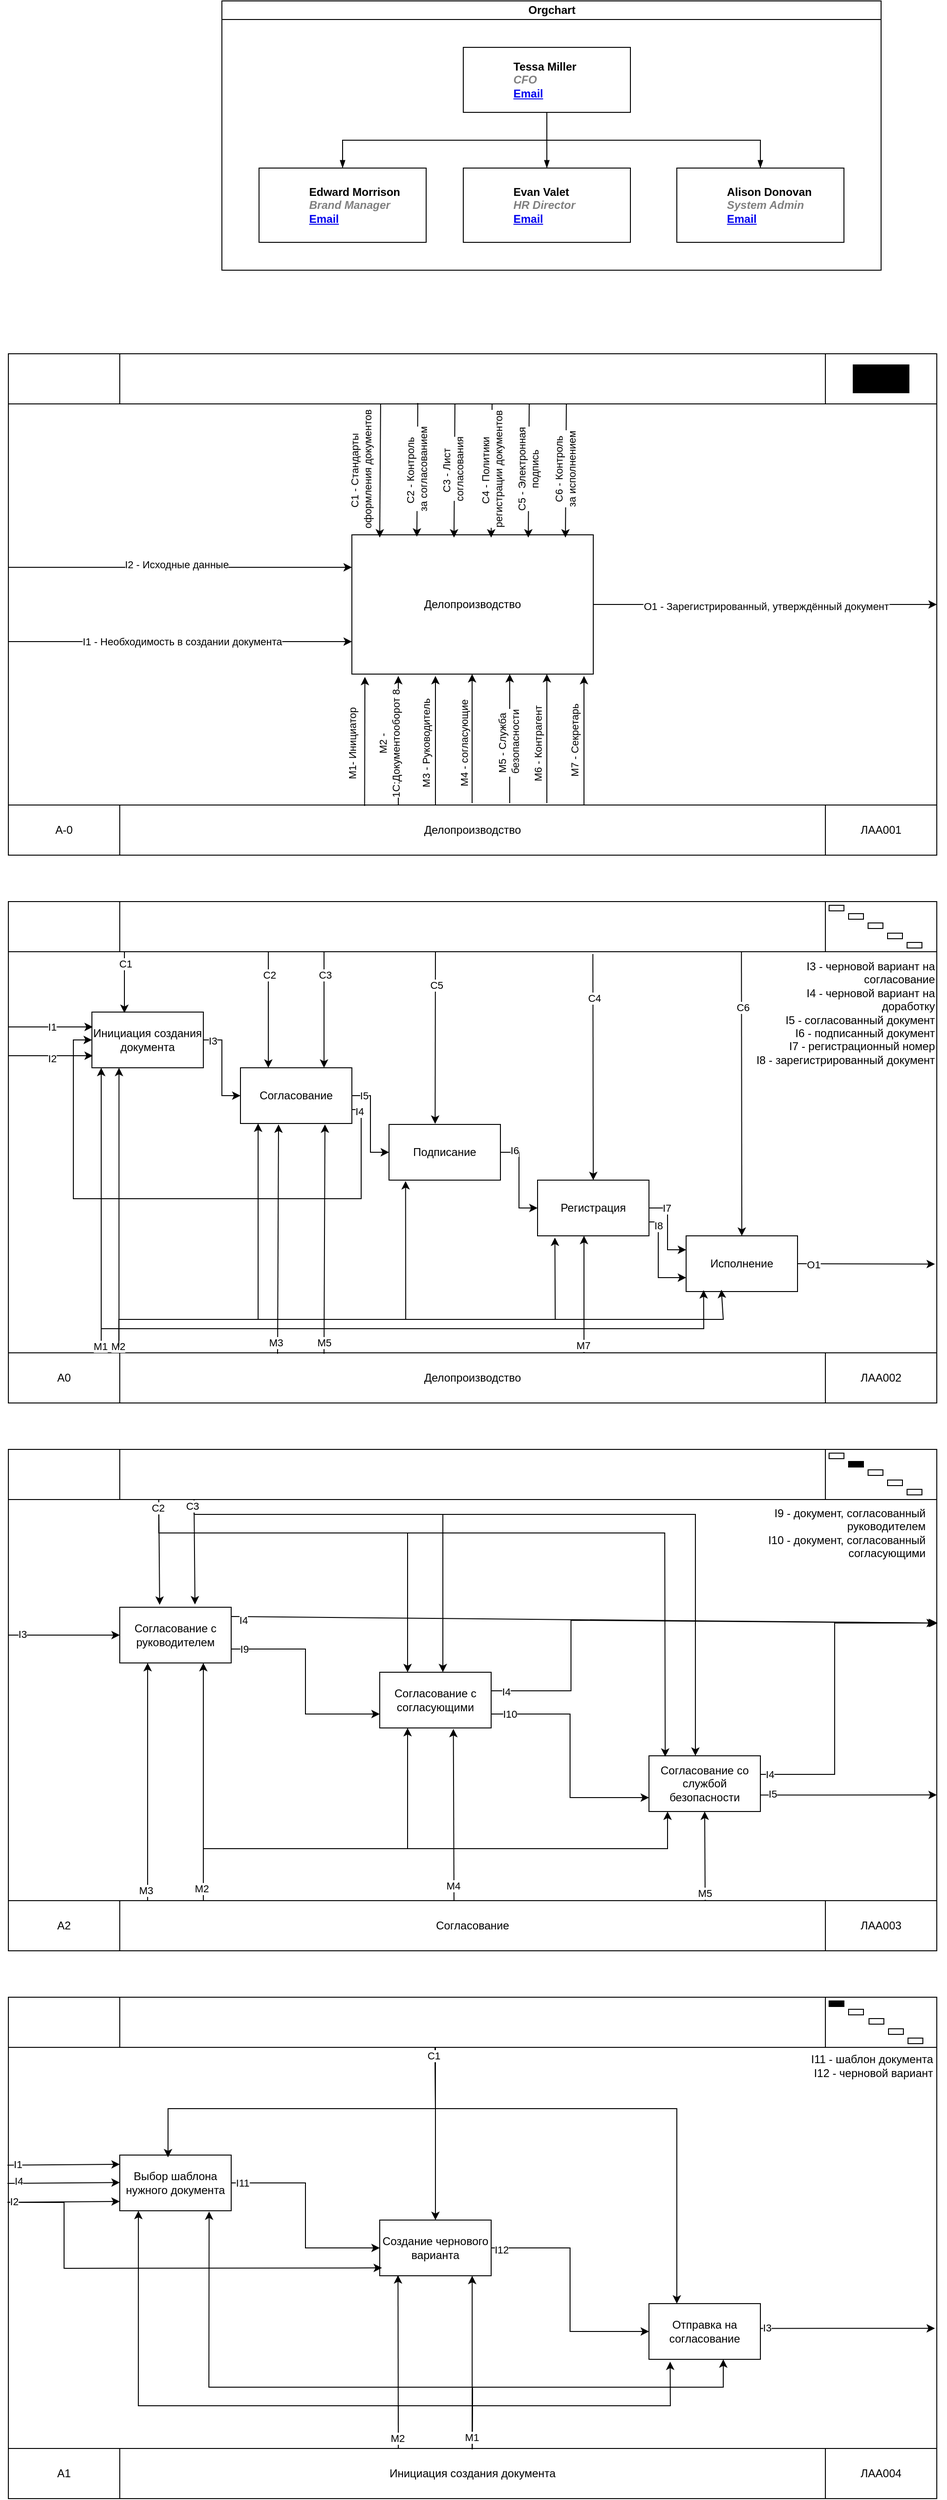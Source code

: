 <mxfile version="25.0.1">
  <diagram id="prtHgNgQTEPvFCAcTncT" name="Page-1">
    <mxGraphModel dx="2213" dy="791" grid="1" gridSize="10" guides="1" tooltips="1" connect="1" arrows="1" fold="1" page="1" pageScale="1" pageWidth="827" pageHeight="1169" math="0" shadow="0">
      <root>
        <mxCell id="0" />
        <mxCell id="1" parent="0" />
        <mxCell id="dNxyNK7c78bLwvsdeMH5-11" value="Orgchart" style="swimlane;html=1;startSize=20;horizontal=1;containerType=tree;glass=0;" parent="1" vertex="1">
          <mxGeometry x="40" y="80" width="710" height="290" as="geometry" />
        </mxCell>
        <UserObject label="%name%&lt;br&gt;&lt;i style=&quot;color: gray&quot;&gt;%position%&lt;/i&gt;&lt;br&gt;&lt;a href=&quot;mailto:%email%&quot;&gt;Email&lt;/a&gt;" name="Tessa Miller" position="CFO" location="Office 1" email="me@example.com" placeholders="1" link="https://www.draw.io" id="dNxyNK7c78bLwvsdeMH5-12">
          <mxCell style="label;image=https://cdn3.iconfinder.com/data/icons/user-avatars-1/512/users-3-128.png;whiteSpace=wrap;html=1;rounded=0;glass=0;treeMoving=1;treeFolding=1;" parent="dNxyNK7c78bLwvsdeMH5-11" vertex="1">
            <mxGeometry x="260" y="50" width="180" height="70" as="geometry" />
          </mxCell>
        </UserObject>
        <mxCell id="dNxyNK7c78bLwvsdeMH5-13" value="" style="endArrow=blockThin;endFill=1;fontSize=11;edgeStyle=elbowEdgeStyle;elbow=vertical;rounded=0;" parent="dNxyNK7c78bLwvsdeMH5-11" source="dNxyNK7c78bLwvsdeMH5-12" target="dNxyNK7c78bLwvsdeMH5-14" edge="1">
          <mxGeometry relative="1" as="geometry" />
        </mxCell>
        <UserObject label="%name%&lt;br&gt;&lt;i style=&quot;color: gray&quot;&gt;%position%&lt;/i&gt;&lt;br&gt;&lt;a href=&quot;mailto:%email%&quot;&gt;Email&lt;/a&gt;" name="Edward Morrison" position="Brand Manager" location="Office 2" email="me@example.com" placeholders="1" link="https://www.draw.io" id="dNxyNK7c78bLwvsdeMH5-14">
          <mxCell style="label;image=https://cdn3.iconfinder.com/data/icons/user-avatars-1/512/users-10-3-128.png;whiteSpace=wrap;html=1;rounded=0;glass=0;treeFolding=1;treeMoving=1;" parent="dNxyNK7c78bLwvsdeMH5-11" vertex="1">
            <mxGeometry x="40" y="180" width="180" height="80" as="geometry" />
          </mxCell>
        </UserObject>
        <mxCell id="dNxyNK7c78bLwvsdeMH5-15" value="" style="endArrow=blockThin;endFill=1;fontSize=11;edgeStyle=elbowEdgeStyle;elbow=vertical;rounded=0;" parent="dNxyNK7c78bLwvsdeMH5-11" source="dNxyNK7c78bLwvsdeMH5-12" target="dNxyNK7c78bLwvsdeMH5-16" edge="1">
          <mxGeometry relative="1" as="geometry" />
        </mxCell>
        <UserObject label="%name%&lt;br&gt;&lt;i style=&quot;color: gray&quot;&gt;%position%&lt;/i&gt;&lt;br&gt;&lt;a href=&quot;mailto:%email%&quot;&gt;Email&lt;/a&gt;" name="Evan Valet" position="HR Director" location="Office 4" email="me@example.com" placeholders="1" link="https://www.draw.io" id="dNxyNK7c78bLwvsdeMH5-16">
          <mxCell style="label;image=https://cdn3.iconfinder.com/data/icons/user-avatars-1/512/users-9-2-128.png;whiteSpace=wrap;html=1;rounded=0;glass=0;treeFolding=1;treeMoving=1;" parent="dNxyNK7c78bLwvsdeMH5-11" vertex="1">
            <mxGeometry x="260" y="180" width="180" height="80" as="geometry" />
          </mxCell>
        </UserObject>
        <mxCell id="dNxyNK7c78bLwvsdeMH5-17" value="" style="endArrow=blockThin;endFill=1;fontSize=11;edgeStyle=elbowEdgeStyle;elbow=vertical;rounded=0;" parent="dNxyNK7c78bLwvsdeMH5-11" source="dNxyNK7c78bLwvsdeMH5-12" target="dNxyNK7c78bLwvsdeMH5-18" edge="1">
          <mxGeometry relative="1" as="geometry" />
        </mxCell>
        <UserObject label="%name%&lt;br&gt;&lt;i style=&quot;color: gray&quot;&gt;%position%&lt;/i&gt;&lt;br&gt;&lt;a href=&quot;mailto:%email%&quot;&gt;Email&lt;/a&gt;" name="Alison Donovan" position="System Admin" location="Office 3" email="me@example.com" placeholders="1" link="https://www.draw.io" id="dNxyNK7c78bLwvsdeMH5-18">
          <mxCell style="label;image=https://cdn3.iconfinder.com/data/icons/user-avatars-1/512/users-2-128.png;whiteSpace=wrap;html=1;rounded=0;glass=0;" parent="dNxyNK7c78bLwvsdeMH5-11" vertex="1">
            <mxGeometry x="490" y="180" width="180" height="80" as="geometry" />
          </mxCell>
        </UserObject>
        <mxCell id="4uhgzGvUtN5T5S1G_zmg-6" value="" style="group" vertex="1" connectable="0" parent="1">
          <mxGeometry x="-190" y="460.0" width="1000" height="540" as="geometry" />
        </mxCell>
        <mxCell id="4uhgzGvUtN5T5S1G_zmg-1" value="" style="shape=process;whiteSpace=wrap;html=1;backgroundOutline=1;rotation=90;" vertex="1" parent="4uhgzGvUtN5T5S1G_zmg-6">
          <mxGeometry x="230" y="-230.0" width="540" height="1000" as="geometry" />
        </mxCell>
        <mxCell id="4uhgzGvUtN5T5S1G_zmg-2" value="" style="rounded=0;whiteSpace=wrap;html=1;" vertex="1" parent="4uhgzGvUtN5T5S1G_zmg-6">
          <mxGeometry y="5.684e-14" width="120" height="54" as="geometry" />
        </mxCell>
        <mxCell id="4uhgzGvUtN5T5S1G_zmg-3" value="ЛАА001" style="rounded=0;whiteSpace=wrap;html=1;" vertex="1" parent="4uhgzGvUtN5T5S1G_zmg-6">
          <mxGeometry x="880" y="486.0" width="120" height="54" as="geometry" />
        </mxCell>
        <mxCell id="4uhgzGvUtN5T5S1G_zmg-4" value="" style="rounded=0;whiteSpace=wrap;html=1;" vertex="1" parent="4uhgzGvUtN5T5S1G_zmg-6">
          <mxGeometry x="880" y="5.684e-14" width="120" height="54" as="geometry" />
        </mxCell>
        <mxCell id="4uhgzGvUtN5T5S1G_zmg-5" value="A-0" style="rounded=0;whiteSpace=wrap;html=1;" vertex="1" parent="4uhgzGvUtN5T5S1G_zmg-6">
          <mxGeometry y="486.0" width="120" height="54" as="geometry" />
        </mxCell>
        <mxCell id="4uhgzGvUtN5T5S1G_zmg-7" value="" style="rounded=0;whiteSpace=wrap;html=1;fillColor=#000000;" vertex="1" parent="4uhgzGvUtN5T5S1G_zmg-6">
          <mxGeometry x="910" y="12" width="60" height="30" as="geometry" />
        </mxCell>
        <mxCell id="4uhgzGvUtN5T5S1G_zmg-8" value="Делопроизводство" style="text;html=1;align=center;verticalAlign=middle;whiteSpace=wrap;rounded=0;" vertex="1" parent="4uhgzGvUtN5T5S1G_zmg-6">
          <mxGeometry x="120" y="486" width="760" height="54" as="geometry" />
        </mxCell>
        <mxCell id="4uhgzGvUtN5T5S1G_zmg-9" value="Делопроизводство" style="rounded=0;whiteSpace=wrap;html=1;" vertex="1" parent="4uhgzGvUtN5T5S1G_zmg-6">
          <mxGeometry x="370" y="195" width="260" height="150" as="geometry" />
        </mxCell>
        <mxCell id="4uhgzGvUtN5T5S1G_zmg-12" value="" style="endArrow=classic;html=1;rounded=0;exitX=0.461;exitY=0.999;exitDx=0;exitDy=0;exitPerimeter=0;entryX=0.004;entryY=0.36;entryDx=0;entryDy=0;entryPerimeter=0;" edge="1" parent="4uhgzGvUtN5T5S1G_zmg-6">
          <mxGeometry width="50" height="50" relative="1" as="geometry">
            <mxPoint y="310.0" as="sourcePoint" />
            <mxPoint x="370" y="310.0" as="targetPoint" />
          </mxGeometry>
        </mxCell>
        <mxCell id="4uhgzGvUtN5T5S1G_zmg-15" value="I1 - Необходимость в создании документа" style="edgeLabel;html=1;align=center;verticalAlign=middle;resizable=0;points=[];" vertex="1" connectable="0" parent="4uhgzGvUtN5T5S1G_zmg-12">
          <mxGeometry x="0.011" relative="1" as="geometry">
            <mxPoint as="offset" />
          </mxGeometry>
        </mxCell>
        <mxCell id="4uhgzGvUtN5T5S1G_zmg-16" value="" style="endArrow=classic;html=1;rounded=0;exitX=0.461;exitY=0.999;exitDx=0;exitDy=0;exitPerimeter=0;entryX=0.004;entryY=0.36;entryDx=0;entryDy=0;entryPerimeter=0;" edge="1" parent="4uhgzGvUtN5T5S1G_zmg-6">
          <mxGeometry width="50" height="50" relative="1" as="geometry">
            <mxPoint y="230.0" as="sourcePoint" />
            <mxPoint x="370" y="230.0" as="targetPoint" />
          </mxGeometry>
        </mxCell>
        <mxCell id="4uhgzGvUtN5T5S1G_zmg-18" value="I2 - Исходные данные" style="edgeLabel;html=1;align=center;verticalAlign=middle;resizable=0;points=[];" vertex="1" connectable="0" parent="4uhgzGvUtN5T5S1G_zmg-16">
          <mxGeometry x="-0.022" y="3" relative="1" as="geometry">
            <mxPoint as="offset" />
          </mxGeometry>
        </mxCell>
        <mxCell id="4uhgzGvUtN5T5S1G_zmg-19" value="" style="endArrow=classic;html=1;rounded=0;entryX=0.054;entryY=0.013;entryDx=0;entryDy=0;entryPerimeter=0;" edge="1" parent="4uhgzGvUtN5T5S1G_zmg-6">
          <mxGeometry width="50" height="50" relative="1" as="geometry">
            <mxPoint x="400.96" y="54.0" as="sourcePoint" />
            <mxPoint x="400.0" y="197.95" as="targetPoint" />
          </mxGeometry>
        </mxCell>
        <mxCell id="4uhgzGvUtN5T5S1G_zmg-25" value="C1 - Стандарты&amp;nbsp;&lt;div&gt;оформления документов&lt;/div&gt;" style="edgeLabel;html=1;align=center;verticalAlign=middle;resizable=0;points=[];rotation=-90;" vertex="1" connectable="0" parent="4uhgzGvUtN5T5S1G_zmg-19">
          <mxGeometry x="-0.083" y="-1" relative="1" as="geometry">
            <mxPoint x="-20" y="5" as="offset" />
          </mxGeometry>
        </mxCell>
        <mxCell id="4uhgzGvUtN5T5S1G_zmg-24" value="" style="endArrow=classic;html=1;rounded=0;entryX=0.054;entryY=0.013;entryDx=0;entryDy=0;entryPerimeter=0;" edge="1" parent="4uhgzGvUtN5T5S1G_zmg-6">
          <mxGeometry width="50" height="50" relative="1" as="geometry">
            <mxPoint x="601" y="54.0" as="sourcePoint" />
            <mxPoint x="600" y="198.0" as="targetPoint" />
          </mxGeometry>
        </mxCell>
        <mxCell id="4uhgzGvUtN5T5S1G_zmg-30" value="C6 - Контроль&lt;div&gt;за исполнением&lt;/div&gt;" style="edgeLabel;html=1;align=center;verticalAlign=middle;resizable=0;points=[];rotation=-90;" vertex="1" connectable="0" parent="4uhgzGvUtN5T5S1G_zmg-24">
          <mxGeometry x="0.153" y="-1" relative="1" as="geometry">
            <mxPoint y="-12" as="offset" />
          </mxGeometry>
        </mxCell>
        <mxCell id="4uhgzGvUtN5T5S1G_zmg-23" value="" style="endArrow=classic;html=1;rounded=0;entryX=0.054;entryY=0.013;entryDx=0;entryDy=0;entryPerimeter=0;" edge="1" parent="4uhgzGvUtN5T5S1G_zmg-6">
          <mxGeometry width="50" height="50" relative="1" as="geometry">
            <mxPoint x="561" y="54.0" as="sourcePoint" />
            <mxPoint x="560" y="198.0" as="targetPoint" />
          </mxGeometry>
        </mxCell>
        <mxCell id="4uhgzGvUtN5T5S1G_zmg-29" value="C5 - Электронная&lt;div&gt;подпись&lt;/div&gt;" style="edgeLabel;html=1;align=center;verticalAlign=middle;resizable=0;points=[];rotation=-90;" vertex="1" connectable="0" parent="4uhgzGvUtN5T5S1G_zmg-23">
          <mxGeometry x="0.111" y="-1" relative="1" as="geometry">
            <mxPoint y="-9" as="offset" />
          </mxGeometry>
        </mxCell>
        <mxCell id="4uhgzGvUtN5T5S1G_zmg-22" value="" style="endArrow=classic;html=1;rounded=0;entryX=0.054;entryY=0.013;entryDx=0;entryDy=0;entryPerimeter=0;" edge="1" parent="4uhgzGvUtN5T5S1G_zmg-6">
          <mxGeometry width="50" height="50" relative="1" as="geometry">
            <mxPoint x="521" y="54.0" as="sourcePoint" />
            <mxPoint x="520" y="198.0" as="targetPoint" />
          </mxGeometry>
        </mxCell>
        <mxCell id="4uhgzGvUtN5T5S1G_zmg-28" value="C4 - Политики&amp;nbsp;&lt;div&gt;регистрации документов&lt;/div&gt;" style="edgeLabel;html=1;align=center;verticalAlign=middle;resizable=0;points=[];rotation=-90;" vertex="1" connectable="0" parent="4uhgzGvUtN5T5S1G_zmg-22">
          <mxGeometry x="0.07" y="-3" relative="1" as="geometry">
            <mxPoint x="3" y="-6" as="offset" />
          </mxGeometry>
        </mxCell>
        <mxCell id="4uhgzGvUtN5T5S1G_zmg-21" value="" style="endArrow=classic;html=1;rounded=0;entryX=0.054;entryY=0.013;entryDx=0;entryDy=0;entryPerimeter=0;" edge="1" parent="4uhgzGvUtN5T5S1G_zmg-6">
          <mxGeometry width="50" height="50" relative="1" as="geometry">
            <mxPoint x="481" y="54.0" as="sourcePoint" />
            <mxPoint x="480" y="198.0" as="targetPoint" />
          </mxGeometry>
        </mxCell>
        <mxCell id="4uhgzGvUtN5T5S1G_zmg-27" value="C3 - Лист&amp;nbsp;&lt;div&gt;согласования&lt;/div&gt;" style="edgeLabel;html=1;align=center;verticalAlign=middle;resizable=0;points=[];rotation=-90;" vertex="1" connectable="0" parent="4uhgzGvUtN5T5S1G_zmg-21">
          <mxGeometry x="0.098" y="-2" relative="1" as="geometry">
            <mxPoint y="-8" as="offset" />
          </mxGeometry>
        </mxCell>
        <mxCell id="4uhgzGvUtN5T5S1G_zmg-20" value="" style="endArrow=classic;html=1;rounded=0;entryX=0.054;entryY=0.013;entryDx=0;entryDy=0;entryPerimeter=0;" edge="1" parent="4uhgzGvUtN5T5S1G_zmg-6">
          <mxGeometry width="50" height="50" relative="1" as="geometry">
            <mxPoint x="441" y="53.0" as="sourcePoint" />
            <mxPoint x="440" y="197.0" as="targetPoint" />
          </mxGeometry>
        </mxCell>
        <mxCell id="4uhgzGvUtN5T5S1G_zmg-26" value="C2 - Контроль&amp;nbsp;&lt;div&gt;за согласованием&lt;/div&gt;" style="edgeLabel;html=1;align=center;verticalAlign=middle;resizable=0;points=[];rotation=-90;" vertex="1" connectable="0" parent="4uhgzGvUtN5T5S1G_zmg-20">
          <mxGeometry x="0.139" y="-1" relative="1" as="geometry">
            <mxPoint y="-10" as="offset" />
          </mxGeometry>
        </mxCell>
        <mxCell id="4uhgzGvUtN5T5S1G_zmg-31" value="" style="endArrow=classic;html=1;rounded=0;" edge="1" parent="4uhgzGvUtN5T5S1G_zmg-6" target="4uhgzGvUtN5T5S1G_zmg-1">
          <mxGeometry width="50" height="50" relative="1" as="geometry">
            <mxPoint x="630" y="270.0" as="sourcePoint" />
            <mxPoint x="680" y="220.0" as="targetPoint" />
          </mxGeometry>
        </mxCell>
        <mxCell id="4uhgzGvUtN5T5S1G_zmg-32" value="O1 - Зарегистрированный, утверждённый документ" style="edgeLabel;html=1;align=center;verticalAlign=middle;resizable=0;points=[];" vertex="1" connectable="0" parent="4uhgzGvUtN5T5S1G_zmg-31">
          <mxGeometry x="0.005" y="-2" relative="1" as="geometry">
            <mxPoint as="offset" />
          </mxGeometry>
        </mxCell>
        <mxCell id="4uhgzGvUtN5T5S1G_zmg-33" value="" style="endArrow=classic;html=1;rounded=0;exitX=0.347;exitY=0.019;exitDx=0;exitDy=0;exitPerimeter=0;entryX=0.054;entryY=1.02;entryDx=0;entryDy=0;entryPerimeter=0;" edge="1" parent="4uhgzGvUtN5T5S1G_zmg-6" source="4uhgzGvUtN5T5S1G_zmg-8" target="4uhgzGvUtN5T5S1G_zmg-9">
          <mxGeometry width="50" height="50" relative="1" as="geometry">
            <mxPoint x="590" y="330.0" as="sourcePoint" />
            <mxPoint x="640" y="280.0" as="targetPoint" />
          </mxGeometry>
        </mxCell>
        <mxCell id="4uhgzGvUtN5T5S1G_zmg-41" value="M1- Инициатор" style="edgeLabel;html=1;align=center;verticalAlign=middle;resizable=0;points=[];rotation=-90;" vertex="1" connectable="0" parent="4uhgzGvUtN5T5S1G_zmg-33">
          <mxGeometry x="-0.065" y="3" relative="1" as="geometry">
            <mxPoint x="-11" y="-2" as="offset" />
          </mxGeometry>
        </mxCell>
        <mxCell id="4uhgzGvUtN5T5S1G_zmg-39" value="" style="endArrow=classic;html=1;rounded=0;exitX=0.347;exitY=0.019;exitDx=0;exitDy=0;exitPerimeter=0;entryX=0.054;entryY=1.02;entryDx=0;entryDy=0;entryPerimeter=0;" edge="1" parent="4uhgzGvUtN5T5S1G_zmg-6">
          <mxGeometry width="50" height="50" relative="1" as="geometry">
            <mxPoint x="580" y="484.0" as="sourcePoint" />
            <mxPoint x="580" y="345.0" as="targetPoint" />
          </mxGeometry>
        </mxCell>
        <mxCell id="4uhgzGvUtN5T5S1G_zmg-46" value="M6 - Контрагент" style="edgeLabel;html=1;align=center;verticalAlign=middle;resizable=0;points=[];rotation=-90;" vertex="1" connectable="0" parent="4uhgzGvUtN5T5S1G_zmg-39">
          <mxGeometry x="-0.293" relative="1" as="geometry">
            <mxPoint x="-10" y="-15" as="offset" />
          </mxGeometry>
        </mxCell>
        <mxCell id="4uhgzGvUtN5T5S1G_zmg-38" value="" style="endArrow=classic;html=1;rounded=0;exitX=0.347;exitY=0.019;exitDx=0;exitDy=0;exitPerimeter=0;entryX=0.054;entryY=1.02;entryDx=0;entryDy=0;entryPerimeter=0;" edge="1" parent="4uhgzGvUtN5T5S1G_zmg-6">
          <mxGeometry width="50" height="50" relative="1" as="geometry">
            <mxPoint x="460" y="486" as="sourcePoint" />
            <mxPoint x="460" y="347.0" as="targetPoint" />
          </mxGeometry>
        </mxCell>
        <mxCell id="4uhgzGvUtN5T5S1G_zmg-43" value="M3 - Руководитель" style="edgeLabel;html=1;align=center;verticalAlign=middle;resizable=0;points=[];rotation=-90;" vertex="1" connectable="0" parent="4uhgzGvUtN5T5S1G_zmg-38">
          <mxGeometry x="-0.041" y="2" relative="1" as="geometry">
            <mxPoint x="-8" as="offset" />
          </mxGeometry>
        </mxCell>
        <mxCell id="4uhgzGvUtN5T5S1G_zmg-37" value="" style="endArrow=classic;html=1;rounded=0;exitX=0.347;exitY=0.019;exitDx=0;exitDy=0;exitPerimeter=0;entryX=0.054;entryY=1.02;entryDx=0;entryDy=0;entryPerimeter=0;" edge="1" parent="4uhgzGvUtN5T5S1G_zmg-6">
          <mxGeometry width="50" height="50" relative="1" as="geometry">
            <mxPoint x="499.5" y="484.0" as="sourcePoint" />
            <mxPoint x="499.5" y="345.0" as="targetPoint" />
          </mxGeometry>
        </mxCell>
        <mxCell id="4uhgzGvUtN5T5S1G_zmg-44" value="M4 - согласующие" style="edgeLabel;html=1;align=center;verticalAlign=middle;resizable=0;points=[];rotation=-90;" vertex="1" connectable="0" parent="4uhgzGvUtN5T5S1G_zmg-37">
          <mxGeometry x="0.01" relative="1" as="geometry">
            <mxPoint x="-9" y="6" as="offset" />
          </mxGeometry>
        </mxCell>
        <mxCell id="4uhgzGvUtN5T5S1G_zmg-36" value="" style="endArrow=classic;html=1;rounded=0;exitX=0.347;exitY=0.019;exitDx=0;exitDy=0;exitPerimeter=0;entryX=0.054;entryY=1.02;entryDx=0;entryDy=0;entryPerimeter=0;" edge="1" parent="4uhgzGvUtN5T5S1G_zmg-6">
          <mxGeometry width="50" height="50" relative="1" as="geometry">
            <mxPoint x="540" y="484.0" as="sourcePoint" />
            <mxPoint x="540" y="345.0" as="targetPoint" />
          </mxGeometry>
        </mxCell>
        <mxCell id="4uhgzGvUtN5T5S1G_zmg-45" value="M5 - Служба&lt;div&gt;&amp;nbsp;безопасности&lt;/div&gt;" style="edgeLabel;html=1;align=center;verticalAlign=middle;resizable=0;points=[];rotation=-90;" vertex="1" connectable="0" parent="4uhgzGvUtN5T5S1G_zmg-36">
          <mxGeometry x="-0.158" y="1" relative="1" as="geometry">
            <mxPoint y="-6" as="offset" />
          </mxGeometry>
        </mxCell>
        <mxCell id="4uhgzGvUtN5T5S1G_zmg-35" value="" style="endArrow=classic;html=1;rounded=0;exitX=0.347;exitY=0.019;exitDx=0;exitDy=0;exitPerimeter=0;entryX=0.054;entryY=1.02;entryDx=0;entryDy=0;entryPerimeter=0;" edge="1" parent="4uhgzGvUtN5T5S1G_zmg-6">
          <mxGeometry width="50" height="50" relative="1" as="geometry">
            <mxPoint x="620" y="486.0" as="sourcePoint" />
            <mxPoint x="620" y="347.0" as="targetPoint" />
          </mxGeometry>
        </mxCell>
        <mxCell id="4uhgzGvUtN5T5S1G_zmg-47" value="M7 - Секретарь" style="edgeLabel;html=1;align=center;verticalAlign=middle;resizable=0;points=[];rotation=-90;" vertex="1" connectable="0" parent="4uhgzGvUtN5T5S1G_zmg-35">
          <mxGeometry x="-0.001" y="-1" relative="1" as="geometry">
            <mxPoint x="-11" as="offset" />
          </mxGeometry>
        </mxCell>
        <mxCell id="4uhgzGvUtN5T5S1G_zmg-34" value="" style="endArrow=classic;html=1;rounded=0;exitX=0.347;exitY=0.019;exitDx=0;exitDy=0;exitPerimeter=0;entryX=0.054;entryY=1.02;entryDx=0;entryDy=0;entryPerimeter=0;" edge="1" parent="4uhgzGvUtN5T5S1G_zmg-6">
          <mxGeometry width="50" height="50" relative="1" as="geometry">
            <mxPoint x="420" y="486.0" as="sourcePoint" />
            <mxPoint x="420" y="347.0" as="targetPoint" />
          </mxGeometry>
        </mxCell>
        <mxCell id="4uhgzGvUtN5T5S1G_zmg-42" value="&amp;nbsp;M2 -&amp;nbsp;&lt;div&gt;1C:Документооборот 8&lt;/div&gt;" style="edgeLabel;html=1;align=center;verticalAlign=middle;resizable=0;points=[];rotation=-90;" vertex="1" connectable="0" parent="4uhgzGvUtN5T5S1G_zmg-34">
          <mxGeometry x="-0.05" relative="1" as="geometry">
            <mxPoint x="-10" as="offset" />
          </mxGeometry>
        </mxCell>
        <mxCell id="4uhgzGvUtN5T5S1G_zmg-131" value="" style="endArrow=classic;html=1;rounded=0;entryX=0.25;entryY=1;entryDx=0;entryDy=0;" edge="1" parent="1">
          <mxGeometry width="50" height="50" relative="1" as="geometry">
            <mxPoint x="124" y="1537" as="sourcePoint" />
            <mxPoint x="125" y="1290" as="targetPoint" />
          </mxGeometry>
        </mxCell>
        <mxCell id="4uhgzGvUtN5T5S1G_zmg-134" value="M4" style="edgeLabel;html=1;align=center;verticalAlign=middle;resizable=0;points=[];" vertex="1" connectable="0" parent="4uhgzGvUtN5T5S1G_zmg-131">
          <mxGeometry x="-0.897" relative="1" as="geometry">
            <mxPoint as="offset" />
          </mxGeometry>
        </mxCell>
        <mxCell id="4uhgzGvUtN5T5S1G_zmg-136" value="" style="endArrow=classic;html=1;rounded=0;entryX=0.393;entryY=0.975;entryDx=0;entryDy=0;entryPerimeter=0;" edge="1" parent="1" target="4uhgzGvUtN5T5S1G_zmg-110">
          <mxGeometry width="50" height="50" relative="1" as="geometry">
            <mxPoint x="267" y="1536" as="sourcePoint" />
            <mxPoint x="317" y="1486" as="targetPoint" />
          </mxGeometry>
        </mxCell>
        <mxCell id="4uhgzGvUtN5T5S1G_zmg-137" value="M6" style="edgeLabel;html=1;align=center;verticalAlign=middle;resizable=0;points=[];" vertex="1" connectable="0" parent="4uhgzGvUtN5T5S1G_zmg-136">
          <mxGeometry x="-0.867" y="1" relative="1" as="geometry">
            <mxPoint as="offset" />
          </mxGeometry>
        </mxCell>
        <mxCell id="4uhgzGvUtN5T5S1G_zmg-169" value="" style="group" vertex="1" connectable="0" parent="1">
          <mxGeometry x="-190" y="1050" width="1000" height="540" as="geometry" />
        </mxCell>
        <mxCell id="4uhgzGvUtN5T5S1G_zmg-49" value="" style="group" vertex="1" connectable="0" parent="4uhgzGvUtN5T5S1G_zmg-169">
          <mxGeometry width="1000" height="540" as="geometry" />
        </mxCell>
        <mxCell id="4uhgzGvUtN5T5S1G_zmg-50" value="" style="shape=process;whiteSpace=wrap;html=1;backgroundOutline=1;rotation=90;" vertex="1" parent="4uhgzGvUtN5T5S1G_zmg-49">
          <mxGeometry x="230" y="-230.0" width="540" height="1000" as="geometry" />
        </mxCell>
        <mxCell id="4uhgzGvUtN5T5S1G_zmg-51" value="" style="rounded=0;whiteSpace=wrap;html=1;" vertex="1" parent="4uhgzGvUtN5T5S1G_zmg-49">
          <mxGeometry y="5.684e-14" width="120" height="54" as="geometry" />
        </mxCell>
        <mxCell id="4uhgzGvUtN5T5S1G_zmg-52" value="ЛАА002" style="rounded=0;whiteSpace=wrap;html=1;" vertex="1" parent="4uhgzGvUtN5T5S1G_zmg-49">
          <mxGeometry x="880" y="486.0" width="120" height="54" as="geometry" />
        </mxCell>
        <mxCell id="4uhgzGvUtN5T5S1G_zmg-53" value="" style="rounded=0;whiteSpace=wrap;html=1;" vertex="1" parent="4uhgzGvUtN5T5S1G_zmg-49">
          <mxGeometry x="880" y="5.684e-14" width="120" height="54" as="geometry" />
        </mxCell>
        <mxCell id="4uhgzGvUtN5T5S1G_zmg-54" value="A0" style="rounded=0;whiteSpace=wrap;html=1;" vertex="1" parent="4uhgzGvUtN5T5S1G_zmg-49">
          <mxGeometry y="486.0" width="120" height="54" as="geometry" />
        </mxCell>
        <mxCell id="4uhgzGvUtN5T5S1G_zmg-56" value="Делопроизводство" style="text;html=1;align=center;verticalAlign=middle;whiteSpace=wrap;rounded=0;" vertex="1" parent="4uhgzGvUtN5T5S1G_zmg-49">
          <mxGeometry x="120" y="486" width="760" height="54" as="geometry" />
        </mxCell>
        <mxCell id="4uhgzGvUtN5T5S1G_zmg-155" style="edgeStyle=orthogonalEdgeStyle;rounded=0;orthogonalLoop=1;jettySize=auto;html=1;exitX=1;exitY=0.5;exitDx=0;exitDy=0;" edge="1" parent="4uhgzGvUtN5T5S1G_zmg-49" source="4uhgzGvUtN5T5S1G_zmg-90" target="4uhgzGvUtN5T5S1G_zmg-109">
          <mxGeometry relative="1" as="geometry" />
        </mxCell>
        <mxCell id="4uhgzGvUtN5T5S1G_zmg-160" value="I3" style="edgeLabel;html=1;align=center;verticalAlign=middle;resizable=0;points=[];" vertex="1" connectable="0" parent="4uhgzGvUtN5T5S1G_zmg-155">
          <mxGeometry x="-0.807" y="-1" relative="1" as="geometry">
            <mxPoint as="offset" />
          </mxGeometry>
        </mxCell>
        <mxCell id="4uhgzGvUtN5T5S1G_zmg-90" value="Инициация создания документа" style="rounded=0;whiteSpace=wrap;html=1;" vertex="1" parent="4uhgzGvUtN5T5S1G_zmg-49">
          <mxGeometry x="90" y="119" width="120" height="60" as="geometry" />
        </mxCell>
        <mxCell id="4uhgzGvUtN5T5S1G_zmg-91" value="" style="rounded=0;whiteSpace=wrap;html=1;" vertex="1" parent="4uhgzGvUtN5T5S1G_zmg-49">
          <mxGeometry x="884" y="4" width="16" height="6" as="geometry" />
        </mxCell>
        <mxCell id="4uhgzGvUtN5T5S1G_zmg-92" value="" style="rounded=0;whiteSpace=wrap;html=1;" vertex="1" parent="4uhgzGvUtN5T5S1G_zmg-49">
          <mxGeometry x="905" y="13" width="16" height="6" as="geometry" />
        </mxCell>
        <mxCell id="4uhgzGvUtN5T5S1G_zmg-112" value="Исполнение" style="rounded=0;whiteSpace=wrap;html=1;" vertex="1" parent="4uhgzGvUtN5T5S1G_zmg-49">
          <mxGeometry x="730" y="360" width="120" height="60" as="geometry" />
        </mxCell>
        <mxCell id="4uhgzGvUtN5T5S1G_zmg-158" style="edgeStyle=orthogonalEdgeStyle;rounded=0;orthogonalLoop=1;jettySize=auto;html=1;exitX=1;exitY=0.5;exitDx=0;exitDy=0;entryX=0;entryY=0.25;entryDx=0;entryDy=0;" edge="1" parent="4uhgzGvUtN5T5S1G_zmg-49" source="4uhgzGvUtN5T5S1G_zmg-111" target="4uhgzGvUtN5T5S1G_zmg-112">
          <mxGeometry relative="1" as="geometry" />
        </mxCell>
        <mxCell id="4uhgzGvUtN5T5S1G_zmg-164" value="I7" style="edgeLabel;html=1;align=center;verticalAlign=middle;resizable=0;points=[];" vertex="1" connectable="0" parent="4uhgzGvUtN5T5S1G_zmg-158">
          <mxGeometry x="-0.563" relative="1" as="geometry">
            <mxPoint as="offset" />
          </mxGeometry>
        </mxCell>
        <mxCell id="4uhgzGvUtN5T5S1G_zmg-165" style="edgeStyle=orthogonalEdgeStyle;rounded=0;orthogonalLoop=1;jettySize=auto;html=1;exitX=1;exitY=0.75;exitDx=0;exitDy=0;entryX=0;entryY=0.75;entryDx=0;entryDy=0;" edge="1" parent="4uhgzGvUtN5T5S1G_zmg-49" source="4uhgzGvUtN5T5S1G_zmg-111" target="4uhgzGvUtN5T5S1G_zmg-112">
          <mxGeometry relative="1" as="geometry">
            <Array as="points">
              <mxPoint x="700" y="345" />
              <mxPoint x="700" y="405" />
            </Array>
          </mxGeometry>
        </mxCell>
        <mxCell id="4uhgzGvUtN5T5S1G_zmg-166" value="I8" style="edgeLabel;html=1;align=center;verticalAlign=middle;resizable=0;points=[];" vertex="1" connectable="0" parent="4uhgzGvUtN5T5S1G_zmg-165">
          <mxGeometry x="-0.73" relative="1" as="geometry">
            <mxPoint as="offset" />
          </mxGeometry>
        </mxCell>
        <mxCell id="4uhgzGvUtN5T5S1G_zmg-111" value="Регистрация" style="rounded=0;whiteSpace=wrap;html=1;" vertex="1" parent="4uhgzGvUtN5T5S1G_zmg-49">
          <mxGeometry x="570" y="300" width="120" height="60" as="geometry" />
        </mxCell>
        <mxCell id="4uhgzGvUtN5T5S1G_zmg-157" style="edgeStyle=orthogonalEdgeStyle;rounded=0;orthogonalLoop=1;jettySize=auto;html=1;exitX=1;exitY=0.5;exitDx=0;exitDy=0;" edge="1" parent="4uhgzGvUtN5T5S1G_zmg-49" source="4uhgzGvUtN5T5S1G_zmg-110" target="4uhgzGvUtN5T5S1G_zmg-111">
          <mxGeometry relative="1" as="geometry" />
        </mxCell>
        <mxCell id="4uhgzGvUtN5T5S1G_zmg-163" value="I6" style="edgeLabel;html=1;align=center;verticalAlign=middle;resizable=0;points=[];" vertex="1" connectable="0" parent="4uhgzGvUtN5T5S1G_zmg-157">
          <mxGeometry x="-0.707" y="2" relative="1" as="geometry">
            <mxPoint as="offset" />
          </mxGeometry>
        </mxCell>
        <mxCell id="4uhgzGvUtN5T5S1G_zmg-110" value="Подписание" style="rounded=0;whiteSpace=wrap;html=1;" vertex="1" parent="4uhgzGvUtN5T5S1G_zmg-49">
          <mxGeometry x="410" y="240" width="120" height="60" as="geometry" />
        </mxCell>
        <mxCell id="4uhgzGvUtN5T5S1G_zmg-156" style="edgeStyle=orthogonalEdgeStyle;rounded=0;orthogonalLoop=1;jettySize=auto;html=1;exitX=1;exitY=0.5;exitDx=0;exitDy=0;entryX=0;entryY=0.5;entryDx=0;entryDy=0;" edge="1" parent="4uhgzGvUtN5T5S1G_zmg-49" source="4uhgzGvUtN5T5S1G_zmg-109" target="4uhgzGvUtN5T5S1G_zmg-110">
          <mxGeometry relative="1" as="geometry" />
        </mxCell>
        <mxCell id="4uhgzGvUtN5T5S1G_zmg-162" value="I5" style="edgeLabel;html=1;align=center;verticalAlign=middle;resizable=0;points=[];" vertex="1" connectable="0" parent="4uhgzGvUtN5T5S1G_zmg-156">
          <mxGeometry x="-0.743" relative="1" as="geometry">
            <mxPoint as="offset" />
          </mxGeometry>
        </mxCell>
        <mxCell id="4uhgzGvUtN5T5S1G_zmg-159" style="edgeStyle=orthogonalEdgeStyle;rounded=0;orthogonalLoop=1;jettySize=auto;html=1;exitX=1;exitY=0.75;exitDx=0;exitDy=0;entryX=0;entryY=0.5;entryDx=0;entryDy=0;" edge="1" parent="4uhgzGvUtN5T5S1G_zmg-49" source="4uhgzGvUtN5T5S1G_zmg-109" target="4uhgzGvUtN5T5S1G_zmg-90">
          <mxGeometry relative="1" as="geometry">
            <Array as="points">
              <mxPoint x="380" y="224" />
              <mxPoint x="380" y="320" />
              <mxPoint x="70" y="320" />
              <mxPoint x="70" y="149" />
            </Array>
          </mxGeometry>
        </mxCell>
        <mxCell id="4uhgzGvUtN5T5S1G_zmg-161" value="I4" style="edgeLabel;html=1;align=center;verticalAlign=middle;resizable=0;points=[];" vertex="1" connectable="0" parent="4uhgzGvUtN5T5S1G_zmg-159">
          <mxGeometry x="-0.961" y="-2" relative="1" as="geometry">
            <mxPoint as="offset" />
          </mxGeometry>
        </mxCell>
        <mxCell id="4uhgzGvUtN5T5S1G_zmg-109" value="Согласование" style="rounded=0;whiteSpace=wrap;html=1;" vertex="1" parent="4uhgzGvUtN5T5S1G_zmg-49">
          <mxGeometry x="250" y="179" width="120" height="60" as="geometry" />
        </mxCell>
        <mxCell id="4uhgzGvUtN5T5S1G_zmg-113" value="" style="endArrow=classic;html=1;rounded=0;exitX=0.25;exitY=1;exitDx=0;exitDy=0;" edge="1" parent="4uhgzGvUtN5T5S1G_zmg-49" source="4uhgzGvUtN5T5S1G_zmg-50">
          <mxGeometry width="50" height="50" relative="1" as="geometry">
            <mxPoint x="480" y="260" as="sourcePoint" />
            <mxPoint x="91" y="135" as="targetPoint" />
          </mxGeometry>
        </mxCell>
        <mxCell id="4uhgzGvUtN5T5S1G_zmg-115" value="I1" style="edgeLabel;html=1;align=center;verticalAlign=middle;resizable=0;points=[];" vertex="1" connectable="0" parent="4uhgzGvUtN5T5S1G_zmg-113">
          <mxGeometry x="0.018" relative="1" as="geometry">
            <mxPoint as="offset" />
          </mxGeometry>
        </mxCell>
        <mxCell id="4uhgzGvUtN5T5S1G_zmg-114" value="" style="endArrow=classic;html=1;rounded=0;exitX=0.25;exitY=1;exitDx=0;exitDy=0;" edge="1" parent="4uhgzGvUtN5T5S1G_zmg-49">
          <mxGeometry width="50" height="50" relative="1" as="geometry">
            <mxPoint y="166" as="sourcePoint" />
            <mxPoint x="91" y="166" as="targetPoint" />
          </mxGeometry>
        </mxCell>
        <mxCell id="4uhgzGvUtN5T5S1G_zmg-116" value="I2" style="edgeLabel;html=1;align=center;verticalAlign=middle;resizable=0;points=[];" vertex="1" connectable="0" parent="4uhgzGvUtN5T5S1G_zmg-114">
          <mxGeometry x="0.165" y="-3" relative="1" as="geometry">
            <mxPoint x="-6" as="offset" />
          </mxGeometry>
        </mxCell>
        <mxCell id="4uhgzGvUtN5T5S1G_zmg-117" value="" style="endArrow=classic;html=1;rounded=0;entryX=0;entryY=1;entryDx=0;entryDy=0;" edge="1" parent="4uhgzGvUtN5T5S1G_zmg-49">
          <mxGeometry width="50" height="50" relative="1" as="geometry">
            <mxPoint x="100" y="486" as="sourcePoint" />
            <mxPoint x="100.0" y="179" as="targetPoint" />
          </mxGeometry>
        </mxCell>
        <mxCell id="4uhgzGvUtN5T5S1G_zmg-118" value="" style="endArrow=classic;html=1;rounded=0;entryX=0.157;entryY=0.975;entryDx=0;entryDy=0;entryPerimeter=0;" edge="1" parent="4uhgzGvUtN5T5S1G_zmg-49" target="4uhgzGvUtN5T5S1G_zmg-112">
          <mxGeometry width="50" height="50" relative="1" as="geometry">
            <mxPoint x="100" y="486" as="sourcePoint" />
            <mxPoint x="150" y="436" as="targetPoint" />
            <Array as="points">
              <mxPoint x="100" y="460" />
              <mxPoint x="749" y="460" />
            </Array>
          </mxGeometry>
        </mxCell>
        <mxCell id="4uhgzGvUtN5T5S1G_zmg-119" value="M1" style="edgeLabel;html=1;align=center;verticalAlign=middle;resizable=0;points=[];" vertex="1" connectable="0" parent="4uhgzGvUtN5T5S1G_zmg-118">
          <mxGeometry x="-0.979" y="1" relative="1" as="geometry">
            <mxPoint as="offset" />
          </mxGeometry>
        </mxCell>
        <mxCell id="4uhgzGvUtN5T5S1G_zmg-121" value="" style="endArrow=classic;html=1;rounded=0;entryX=0;entryY=1;entryDx=0;entryDy=0;" edge="1" parent="4uhgzGvUtN5T5S1G_zmg-49">
          <mxGeometry width="50" height="50" relative="1" as="geometry">
            <mxPoint x="119.17" y="486" as="sourcePoint" />
            <mxPoint x="119.17" y="179" as="targetPoint" />
          </mxGeometry>
        </mxCell>
        <mxCell id="4uhgzGvUtN5T5S1G_zmg-122" value="" style="endArrow=classic;html=1;rounded=0;entryX=0.157;entryY=0.975;entryDx=0;entryDy=0;entryPerimeter=0;" edge="1" parent="4uhgzGvUtN5T5S1G_zmg-49">
          <mxGeometry width="50" height="50" relative="1" as="geometry">
            <mxPoint x="119" y="486" as="sourcePoint" />
            <mxPoint x="768" y="418" as="targetPoint" />
            <Array as="points">
              <mxPoint x="119" y="450" />
              <mxPoint x="770" y="450" />
            </Array>
          </mxGeometry>
        </mxCell>
        <mxCell id="4uhgzGvUtN5T5S1G_zmg-123" value="M2" style="edgeLabel;html=1;align=center;verticalAlign=middle;resizable=0;points=[];" vertex="1" connectable="0" parent="4uhgzGvUtN5T5S1G_zmg-122">
          <mxGeometry x="-0.979" y="1" relative="1" as="geometry">
            <mxPoint as="offset" />
          </mxGeometry>
        </mxCell>
        <mxCell id="4uhgzGvUtN5T5S1G_zmg-127" value="" style="endArrow=classic;html=1;rounded=0;" edge="1" parent="4uhgzGvUtN5T5S1G_zmg-49">
          <mxGeometry width="50" height="50" relative="1" as="geometry">
            <mxPoint x="119" y="480" as="sourcePoint" />
            <mxPoint x="269" y="239" as="targetPoint" />
            <Array as="points">
              <mxPoint x="119" y="450" />
              <mxPoint x="269" y="450" />
            </Array>
          </mxGeometry>
        </mxCell>
        <mxCell id="4uhgzGvUtN5T5S1G_zmg-128" value="" style="endArrow=classic;html=1;rounded=0;entryX=0.157;entryY=1.017;entryDx=0;entryDy=0;entryPerimeter=0;" edge="1" parent="4uhgzGvUtN5T5S1G_zmg-49">
          <mxGeometry width="50" height="50" relative="1" as="geometry">
            <mxPoint x="119" y="470" as="sourcePoint" />
            <mxPoint x="427.84" y="301.02" as="targetPoint" />
            <Array as="points">
              <mxPoint x="119" y="450" />
              <mxPoint x="428" y="450" />
            </Array>
          </mxGeometry>
        </mxCell>
        <mxCell id="4uhgzGvUtN5T5S1G_zmg-129" value="" style="endArrow=classic;html=1;rounded=0;entryX=0.164;entryY=1.031;entryDx=0;entryDy=0;entryPerimeter=0;" edge="1" parent="4uhgzGvUtN5T5S1G_zmg-49">
          <mxGeometry width="50" height="50" relative="1" as="geometry">
            <mxPoint x="119" y="470" as="sourcePoint" />
            <mxPoint x="588.68" y="361.86" as="targetPoint" />
            <Array as="points">
              <mxPoint x="119" y="450" />
              <mxPoint x="589" y="450" />
            </Array>
          </mxGeometry>
        </mxCell>
        <mxCell id="4uhgzGvUtN5T5S1G_zmg-130" value="" style="endArrow=classic;html=1;rounded=0;entryX=0.25;entryY=1;entryDx=0;entryDy=0;" edge="1" parent="4uhgzGvUtN5T5S1G_zmg-49">
          <mxGeometry width="50" height="50" relative="1" as="geometry">
            <mxPoint x="290" y="487" as="sourcePoint" />
            <mxPoint x="291" y="240" as="targetPoint" />
          </mxGeometry>
        </mxCell>
        <mxCell id="4uhgzGvUtN5T5S1G_zmg-133" value="M3" style="edgeLabel;html=1;align=center;verticalAlign=middle;resizable=0;points=[];" vertex="1" connectable="0" parent="4uhgzGvUtN5T5S1G_zmg-130">
          <mxGeometry x="-0.897" y="2" relative="1" as="geometry">
            <mxPoint as="offset" />
          </mxGeometry>
        </mxCell>
        <mxCell id="4uhgzGvUtN5T5S1G_zmg-132" value="" style="endArrow=classic;html=1;rounded=0;entryX=0.25;entryY=1;entryDx=0;entryDy=0;" edge="1" parent="4uhgzGvUtN5T5S1G_zmg-49">
          <mxGeometry width="50" height="50" relative="1" as="geometry">
            <mxPoint x="340" y="487" as="sourcePoint" />
            <mxPoint x="341" y="240" as="targetPoint" />
          </mxGeometry>
        </mxCell>
        <mxCell id="4uhgzGvUtN5T5S1G_zmg-135" value="M5" style="edgeLabel;html=1;align=center;verticalAlign=middle;resizable=0;points=[];" vertex="1" connectable="0" parent="4uhgzGvUtN5T5S1G_zmg-132">
          <mxGeometry x="-0.897" relative="1" as="geometry">
            <mxPoint as="offset" />
          </mxGeometry>
        </mxCell>
        <mxCell id="4uhgzGvUtN5T5S1G_zmg-138" value="" style="endArrow=classic;html=1;rounded=0;" edge="1" parent="4uhgzGvUtN5T5S1G_zmg-49">
          <mxGeometry width="50" height="50" relative="1" as="geometry">
            <mxPoint x="620" y="486" as="sourcePoint" />
            <mxPoint x="620" y="360" as="targetPoint" />
          </mxGeometry>
        </mxCell>
        <mxCell id="4uhgzGvUtN5T5S1G_zmg-139" value="M7" style="edgeLabel;html=1;align=center;verticalAlign=middle;resizable=0;points=[];" vertex="1" connectable="0" parent="4uhgzGvUtN5T5S1G_zmg-138">
          <mxGeometry x="-0.867" y="1" relative="1" as="geometry">
            <mxPoint as="offset" />
          </mxGeometry>
        </mxCell>
        <mxCell id="4uhgzGvUtN5T5S1G_zmg-140" value="" style="endArrow=classic;html=1;rounded=0;" edge="1" parent="4uhgzGvUtN5T5S1G_zmg-49">
          <mxGeometry width="50" height="50" relative="1" as="geometry">
            <mxPoint x="125" y="54" as="sourcePoint" />
            <mxPoint x="125" y="120" as="targetPoint" />
          </mxGeometry>
        </mxCell>
        <mxCell id="4uhgzGvUtN5T5S1G_zmg-141" value="C1" style="edgeLabel;html=1;align=center;verticalAlign=middle;resizable=0;points=[];" vertex="1" connectable="0" parent="4uhgzGvUtN5T5S1G_zmg-140">
          <mxGeometry x="-0.611" y="1" relative="1" as="geometry">
            <mxPoint as="offset" />
          </mxGeometry>
        </mxCell>
        <mxCell id="4uhgzGvUtN5T5S1G_zmg-142" value="" style="endArrow=classic;html=1;rounded=0;entryX=0.25;entryY=0;entryDx=0;entryDy=0;" edge="1" parent="4uhgzGvUtN5T5S1G_zmg-49" target="4uhgzGvUtN5T5S1G_zmg-109">
          <mxGeometry width="50" height="50" relative="1" as="geometry">
            <mxPoint x="280" y="54" as="sourcePoint" />
            <mxPoint x="280" y="120" as="targetPoint" />
          </mxGeometry>
        </mxCell>
        <mxCell id="4uhgzGvUtN5T5S1G_zmg-143" value="C2" style="edgeLabel;html=1;align=center;verticalAlign=middle;resizable=0;points=[];" vertex="1" connectable="0" parent="4uhgzGvUtN5T5S1G_zmg-142">
          <mxGeometry x="-0.611" y="1" relative="1" as="geometry">
            <mxPoint as="offset" />
          </mxGeometry>
        </mxCell>
        <mxCell id="4uhgzGvUtN5T5S1G_zmg-144" value="" style="endArrow=classic;html=1;rounded=0;entryX=0.25;entryY=0;entryDx=0;entryDy=0;" edge="1" parent="4uhgzGvUtN5T5S1G_zmg-49">
          <mxGeometry width="50" height="50" relative="1" as="geometry">
            <mxPoint x="340" y="54" as="sourcePoint" />
            <mxPoint x="340" y="179" as="targetPoint" />
          </mxGeometry>
        </mxCell>
        <mxCell id="4uhgzGvUtN5T5S1G_zmg-145" value="C3" style="edgeLabel;html=1;align=center;verticalAlign=middle;resizable=0;points=[];" vertex="1" connectable="0" parent="4uhgzGvUtN5T5S1G_zmg-144">
          <mxGeometry x="-0.611" y="1" relative="1" as="geometry">
            <mxPoint as="offset" />
          </mxGeometry>
        </mxCell>
        <mxCell id="4uhgzGvUtN5T5S1G_zmg-146" value="" style="endArrow=classic;html=1;rounded=0;entryX=0.414;entryY=-0.011;entryDx=0;entryDy=0;entryPerimeter=0;" edge="1" parent="4uhgzGvUtN5T5S1G_zmg-49" target="4uhgzGvUtN5T5S1G_zmg-110">
          <mxGeometry width="50" height="50" relative="1" as="geometry">
            <mxPoint x="460" y="54" as="sourcePoint" />
            <mxPoint x="460" y="179" as="targetPoint" />
          </mxGeometry>
        </mxCell>
        <mxCell id="4uhgzGvUtN5T5S1G_zmg-147" value="C5" style="edgeLabel;html=1;align=center;verticalAlign=middle;resizable=0;points=[];" vertex="1" connectable="0" parent="4uhgzGvUtN5T5S1G_zmg-146">
          <mxGeometry x="-0.611" y="1" relative="1" as="geometry">
            <mxPoint as="offset" />
          </mxGeometry>
        </mxCell>
        <mxCell id="4uhgzGvUtN5T5S1G_zmg-148" value="" style="endArrow=classic;html=1;rounded=0;entryX=0.5;entryY=0;entryDx=0;entryDy=0;" edge="1" parent="4uhgzGvUtN5T5S1G_zmg-49" target="4uhgzGvUtN5T5S1G_zmg-111">
          <mxGeometry width="50" height="50" relative="1" as="geometry">
            <mxPoint x="629.58" y="56.5" as="sourcePoint" />
            <mxPoint x="629.58" y="241.5" as="targetPoint" />
          </mxGeometry>
        </mxCell>
        <mxCell id="4uhgzGvUtN5T5S1G_zmg-149" value="C4" style="edgeLabel;html=1;align=center;verticalAlign=middle;resizable=0;points=[];" vertex="1" connectable="0" parent="4uhgzGvUtN5T5S1G_zmg-148">
          <mxGeometry x="-0.611" y="1" relative="1" as="geometry">
            <mxPoint as="offset" />
          </mxGeometry>
        </mxCell>
        <mxCell id="4uhgzGvUtN5T5S1G_zmg-150" value="" style="endArrow=classic;html=1;rounded=0;entryX=0.5;entryY=0;entryDx=0;entryDy=0;" edge="1" parent="4uhgzGvUtN5T5S1G_zmg-49" target="4uhgzGvUtN5T5S1G_zmg-112">
          <mxGeometry width="50" height="50" relative="1" as="geometry">
            <mxPoint x="789.58" y="54" as="sourcePoint" />
            <mxPoint x="790" y="297.5" as="targetPoint" />
          </mxGeometry>
        </mxCell>
        <mxCell id="4uhgzGvUtN5T5S1G_zmg-151" value="C6" style="edgeLabel;html=1;align=center;verticalAlign=middle;resizable=0;points=[];" vertex="1" connectable="0" parent="4uhgzGvUtN5T5S1G_zmg-150">
          <mxGeometry x="-0.611" y="1" relative="1" as="geometry">
            <mxPoint as="offset" />
          </mxGeometry>
        </mxCell>
        <mxCell id="4uhgzGvUtN5T5S1G_zmg-152" value="" style="endArrow=classic;html=1;rounded=0;entryX=0.723;entryY=0.002;entryDx=0;entryDy=0;entryPerimeter=0;" edge="1" parent="4uhgzGvUtN5T5S1G_zmg-49" target="4uhgzGvUtN5T5S1G_zmg-50">
          <mxGeometry width="50" height="50" relative="1" as="geometry">
            <mxPoint x="850" y="390" as="sourcePoint" />
            <mxPoint x="900" y="340" as="targetPoint" />
          </mxGeometry>
        </mxCell>
        <mxCell id="4uhgzGvUtN5T5S1G_zmg-153" value="O1" style="edgeLabel;html=1;align=center;verticalAlign=middle;resizable=0;points=[];" vertex="1" connectable="0" parent="4uhgzGvUtN5T5S1G_zmg-152">
          <mxGeometry x="-0.779" y="-1" relative="1" as="geometry">
            <mxPoint as="offset" />
          </mxGeometry>
        </mxCell>
        <mxCell id="4uhgzGvUtN5T5S1G_zmg-167" value="I3 - черновой вариант на согласование&lt;div&gt;I4 - черновой вариант на доработку&lt;/div&gt;&lt;div&gt;I5 - согласованный документ&lt;/div&gt;&lt;div&gt;I6 - подписанный документ&lt;/div&gt;&lt;div&gt;I7 - регистрационный номер&lt;/div&gt;&lt;div&gt;I8 - зарегистрированный документ&lt;/div&gt;" style="text;html=1;align=right;verticalAlign=middle;whiteSpace=wrap;rounded=0;" vertex="1" parent="4uhgzGvUtN5T5S1G_zmg-49">
          <mxGeometry x="800" y="54" width="200" height="131" as="geometry" />
        </mxCell>
        <mxCell id="4uhgzGvUtN5T5S1G_zmg-236" value="" style="group" vertex="1" connectable="0" parent="4uhgzGvUtN5T5S1G_zmg-169">
          <mxGeometry x="926" y="23" width="58" height="27" as="geometry" />
        </mxCell>
        <mxCell id="4uhgzGvUtN5T5S1G_zmg-106" value="" style="rounded=0;whiteSpace=wrap;html=1;" vertex="1" parent="4uhgzGvUtN5T5S1G_zmg-236">
          <mxGeometry width="16" height="6" as="geometry" />
        </mxCell>
        <mxCell id="4uhgzGvUtN5T5S1G_zmg-107" value="" style="rounded=0;whiteSpace=wrap;html=1;" vertex="1" parent="4uhgzGvUtN5T5S1G_zmg-236">
          <mxGeometry x="21" y="11" width="16" height="6" as="geometry" />
        </mxCell>
        <mxCell id="4uhgzGvUtN5T5S1G_zmg-108" value="" style="rounded=0;whiteSpace=wrap;html=1;" vertex="1" parent="4uhgzGvUtN5T5S1G_zmg-236">
          <mxGeometry x="42" y="21" width="16" height="6" as="geometry" />
        </mxCell>
        <mxCell id="4uhgzGvUtN5T5S1G_zmg-170" value="" style="group" vertex="1" connectable="0" parent="1">
          <mxGeometry x="-190" y="1640" width="1000" height="540" as="geometry" />
        </mxCell>
        <mxCell id="4uhgzGvUtN5T5S1G_zmg-171" value="" style="shape=process;whiteSpace=wrap;html=1;backgroundOutline=1;rotation=90;" vertex="1" parent="4uhgzGvUtN5T5S1G_zmg-170">
          <mxGeometry x="230" y="-230.0" width="540" height="1000" as="geometry" />
        </mxCell>
        <mxCell id="4uhgzGvUtN5T5S1G_zmg-172" value="" style="rounded=0;whiteSpace=wrap;html=1;" vertex="1" parent="4uhgzGvUtN5T5S1G_zmg-170">
          <mxGeometry y="5.684e-14" width="120" height="54" as="geometry" />
        </mxCell>
        <mxCell id="4uhgzGvUtN5T5S1G_zmg-173" value="ЛАА003" style="rounded=0;whiteSpace=wrap;html=1;" vertex="1" parent="4uhgzGvUtN5T5S1G_zmg-170">
          <mxGeometry x="880" y="486.0" width="120" height="54" as="geometry" />
        </mxCell>
        <mxCell id="4uhgzGvUtN5T5S1G_zmg-174" value="" style="rounded=0;whiteSpace=wrap;html=1;" vertex="1" parent="4uhgzGvUtN5T5S1G_zmg-170">
          <mxGeometry x="880" y="5.684e-14" width="120" height="54" as="geometry" />
        </mxCell>
        <mxCell id="4uhgzGvUtN5T5S1G_zmg-175" value="A2" style="rounded=0;whiteSpace=wrap;html=1;" vertex="1" parent="4uhgzGvUtN5T5S1G_zmg-170">
          <mxGeometry y="486.0" width="120" height="54" as="geometry" />
        </mxCell>
        <mxCell id="4uhgzGvUtN5T5S1G_zmg-176" value="Согласование" style="text;html=1;align=center;verticalAlign=middle;whiteSpace=wrap;rounded=0;" vertex="1" parent="4uhgzGvUtN5T5S1G_zmg-170">
          <mxGeometry x="120" y="486" width="760" height="54" as="geometry" />
        </mxCell>
        <mxCell id="4uhgzGvUtN5T5S1G_zmg-180" value="" style="rounded=0;whiteSpace=wrap;html=1;" vertex="1" parent="4uhgzGvUtN5T5S1G_zmg-170">
          <mxGeometry x="884" y="4" width="16" height="6" as="geometry" />
        </mxCell>
        <mxCell id="4uhgzGvUtN5T5S1G_zmg-181" value="" style="rounded=0;whiteSpace=wrap;html=1;fillColor=#000000;" vertex="1" parent="4uhgzGvUtN5T5S1G_zmg-170">
          <mxGeometry x="905" y="13" width="16" height="6" as="geometry" />
        </mxCell>
        <mxCell id="4uhgzGvUtN5T5S1G_zmg-272" style="edgeStyle=orthogonalEdgeStyle;rounded=0;orthogonalLoop=1;jettySize=auto;html=1;exitX=1;exitY=0.75;exitDx=0;exitDy=0;entryX=0;entryY=0.75;entryDx=0;entryDy=0;" edge="1" parent="4uhgzGvUtN5T5S1G_zmg-170" source="4uhgzGvUtN5T5S1G_zmg-241" target="4uhgzGvUtN5T5S1G_zmg-243">
          <mxGeometry relative="1" as="geometry" />
        </mxCell>
        <mxCell id="4uhgzGvUtN5T5S1G_zmg-273" value="I9" style="edgeLabel;html=1;align=center;verticalAlign=middle;resizable=0;points=[];" vertex="1" connectable="0" parent="4uhgzGvUtN5T5S1G_zmg-272">
          <mxGeometry x="-0.879" relative="1" as="geometry">
            <mxPoint as="offset" />
          </mxGeometry>
        </mxCell>
        <mxCell id="4uhgzGvUtN5T5S1G_zmg-241" value="Согласование с руководителем" style="rounded=0;whiteSpace=wrap;html=1;" vertex="1" parent="4uhgzGvUtN5T5S1G_zmg-170">
          <mxGeometry x="120" y="170" width="120" height="60" as="geometry" />
        </mxCell>
        <mxCell id="4uhgzGvUtN5T5S1G_zmg-274" style="edgeStyle=orthogonalEdgeStyle;rounded=0;orthogonalLoop=1;jettySize=auto;html=1;exitX=1;exitY=0.75;exitDx=0;exitDy=0;entryX=0;entryY=0.75;entryDx=0;entryDy=0;" edge="1" parent="4uhgzGvUtN5T5S1G_zmg-170" source="4uhgzGvUtN5T5S1G_zmg-243" target="4uhgzGvUtN5T5S1G_zmg-242">
          <mxGeometry relative="1" as="geometry" />
        </mxCell>
        <mxCell id="4uhgzGvUtN5T5S1G_zmg-275" value="I10" style="edgeLabel;html=1;align=center;verticalAlign=middle;resizable=0;points=[];" vertex="1" connectable="0" parent="4uhgzGvUtN5T5S1G_zmg-274">
          <mxGeometry x="-0.851" relative="1" as="geometry">
            <mxPoint as="offset" />
          </mxGeometry>
        </mxCell>
        <mxCell id="4uhgzGvUtN5T5S1G_zmg-243" value="Согласование с согласующими" style="rounded=0;whiteSpace=wrap;html=1;" vertex="1" parent="4uhgzGvUtN5T5S1G_zmg-170">
          <mxGeometry x="400" y="240" width="120" height="60" as="geometry" />
        </mxCell>
        <mxCell id="4uhgzGvUtN5T5S1G_zmg-242" value="Согласование со службой безопасности" style="rounded=0;whiteSpace=wrap;html=1;" vertex="1" parent="4uhgzGvUtN5T5S1G_zmg-170">
          <mxGeometry x="690" y="330" width="120" height="60" as="geometry" />
        </mxCell>
        <mxCell id="4uhgzGvUtN5T5S1G_zmg-244" value="" style="endArrow=classic;html=1;rounded=0;entryX=0;entryY=0.5;entryDx=0;entryDy=0;" edge="1" parent="4uhgzGvUtN5T5S1G_zmg-170" target="4uhgzGvUtN5T5S1G_zmg-241">
          <mxGeometry width="50" height="50" relative="1" as="geometry">
            <mxPoint y="200" as="sourcePoint" />
            <mxPoint x="50" y="150" as="targetPoint" />
          </mxGeometry>
        </mxCell>
        <mxCell id="4uhgzGvUtN5T5S1G_zmg-245" value="I3" style="edgeLabel;html=1;align=center;verticalAlign=middle;resizable=0;points=[];" vertex="1" connectable="0" parent="4uhgzGvUtN5T5S1G_zmg-244">
          <mxGeometry x="-0.753" y="1" relative="1" as="geometry">
            <mxPoint as="offset" />
          </mxGeometry>
        </mxCell>
        <mxCell id="4uhgzGvUtN5T5S1G_zmg-246" value="" style="endArrow=classic;html=1;rounded=0;entryX=0.358;entryY=-0.044;entryDx=0;entryDy=0;entryPerimeter=0;" edge="1" parent="4uhgzGvUtN5T5S1G_zmg-170" target="4uhgzGvUtN5T5S1G_zmg-241">
          <mxGeometry width="50" height="50" relative="1" as="geometry">
            <mxPoint x="162" y="55" as="sourcePoint" />
            <mxPoint x="160" y="170" as="targetPoint" />
          </mxGeometry>
        </mxCell>
        <mxCell id="4uhgzGvUtN5T5S1G_zmg-249" value="" style="endArrow=classic;html=1;rounded=0;entryX=0.358;entryY=-0.044;entryDx=0;entryDy=0;entryPerimeter=0;" edge="1" parent="4uhgzGvUtN5T5S1G_zmg-170">
          <mxGeometry width="50" height="50" relative="1" as="geometry">
            <mxPoint x="200" y="55" as="sourcePoint" />
            <mxPoint x="201" y="167" as="targetPoint" />
          </mxGeometry>
        </mxCell>
        <mxCell id="4uhgzGvUtN5T5S1G_zmg-250" value="" style="endArrow=classic;html=1;rounded=0;entryX=0.25;entryY=0;entryDx=0;entryDy=0;" edge="1" parent="4uhgzGvUtN5T5S1G_zmg-170">
          <mxGeometry width="50" height="50" relative="1" as="geometry">
            <mxPoint x="200" y="55" as="sourcePoint" />
            <mxPoint x="468" y="240" as="targetPoint" />
            <Array as="points">
              <mxPoint x="200" y="70" />
              <mxPoint x="468" y="70" />
            </Array>
          </mxGeometry>
        </mxCell>
        <mxCell id="4uhgzGvUtN5T5S1G_zmg-251" value="" style="endArrow=classic;html=1;rounded=0;" edge="1" parent="4uhgzGvUtN5T5S1G_zmg-170">
          <mxGeometry width="50" height="50" relative="1" as="geometry">
            <mxPoint x="200" y="54" as="sourcePoint" />
            <mxPoint x="740" y="330" as="targetPoint" />
            <Array as="points">
              <mxPoint x="200" y="70" />
              <mxPoint x="740" y="70" />
            </Array>
          </mxGeometry>
        </mxCell>
        <mxCell id="4uhgzGvUtN5T5S1G_zmg-253" value="C3" style="edgeLabel;html=1;align=center;verticalAlign=middle;resizable=0;points=[];" vertex="1" connectable="0" parent="4uhgzGvUtN5T5S1G_zmg-251">
          <mxGeometry x="-0.983" y="-2" relative="1" as="geometry">
            <mxPoint as="offset" />
          </mxGeometry>
        </mxCell>
        <mxCell id="4uhgzGvUtN5T5S1G_zmg-254" value="" style="endArrow=classic;html=1;rounded=0;" edge="1" parent="4uhgzGvUtN5T5S1G_zmg-170">
          <mxGeometry width="50" height="50" relative="1" as="geometry">
            <mxPoint x="240" y="180" as="sourcePoint" />
            <mxPoint x="1000" y="187" as="targetPoint" />
          </mxGeometry>
        </mxCell>
        <mxCell id="4uhgzGvUtN5T5S1G_zmg-258" value="I4" style="edgeLabel;html=1;align=center;verticalAlign=middle;resizable=0;points=[];" vertex="1" connectable="0" parent="4uhgzGvUtN5T5S1G_zmg-254">
          <mxGeometry x="-0.966" y="-4" relative="1" as="geometry">
            <mxPoint as="offset" />
          </mxGeometry>
        </mxCell>
        <mxCell id="4uhgzGvUtN5T5S1G_zmg-255" value="" style="endArrow=classic;html=1;rounded=0;" edge="1" parent="4uhgzGvUtN5T5S1G_zmg-170">
          <mxGeometry width="50" height="50" relative="1" as="geometry">
            <mxPoint x="520" y="260" as="sourcePoint" />
            <mxPoint x="1001" y="187" as="targetPoint" />
            <Array as="points">
              <mxPoint x="606" y="260" />
              <mxPoint x="606" y="184" />
            </Array>
          </mxGeometry>
        </mxCell>
        <mxCell id="4uhgzGvUtN5T5S1G_zmg-259" value="I4" style="edgeLabel;html=1;align=center;verticalAlign=middle;resizable=0;points=[];" vertex="1" connectable="0" parent="4uhgzGvUtN5T5S1G_zmg-255">
          <mxGeometry x="-0.944" y="-1" relative="1" as="geometry">
            <mxPoint as="offset" />
          </mxGeometry>
        </mxCell>
        <mxCell id="4uhgzGvUtN5T5S1G_zmg-256" value="" style="endArrow=classic;html=1;rounded=0;" edge="1" parent="4uhgzGvUtN5T5S1G_zmg-170">
          <mxGeometry width="50" height="50" relative="1" as="geometry">
            <mxPoint x="810" y="350" as="sourcePoint" />
            <mxPoint x="998" y="187" as="targetPoint" />
            <Array as="points">
              <mxPoint x="890" y="350" />
              <mxPoint x="890" y="187" />
            </Array>
          </mxGeometry>
        </mxCell>
        <mxCell id="4uhgzGvUtN5T5S1G_zmg-260" value="I4" style="edgeLabel;html=1;align=center;verticalAlign=middle;resizable=0;points=[];" vertex="1" connectable="0" parent="4uhgzGvUtN5T5S1G_zmg-256">
          <mxGeometry x="-0.947" relative="1" as="geometry">
            <mxPoint as="offset" />
          </mxGeometry>
        </mxCell>
        <mxCell id="4uhgzGvUtN5T5S1G_zmg-261" value="" style="endArrow=classic;html=1;rounded=0;entryX=0.75;entryY=1;entryDx=0;entryDy=0;" edge="1" parent="4uhgzGvUtN5T5S1G_zmg-170" target="4uhgzGvUtN5T5S1G_zmg-241">
          <mxGeometry width="50" height="50" relative="1" as="geometry">
            <mxPoint x="210" y="486" as="sourcePoint" />
            <mxPoint x="260" y="436" as="targetPoint" />
          </mxGeometry>
        </mxCell>
        <mxCell id="4uhgzGvUtN5T5S1G_zmg-262" value="" style="endArrow=classic;html=1;rounded=0;" edge="1" parent="4uhgzGvUtN5T5S1G_zmg-170">
          <mxGeometry width="50" height="50" relative="1" as="geometry">
            <mxPoint x="210" y="486" as="sourcePoint" />
            <mxPoint x="430" y="300" as="targetPoint" />
            <Array as="points">
              <mxPoint x="210" y="430" />
              <mxPoint x="430" y="430" />
            </Array>
          </mxGeometry>
        </mxCell>
        <mxCell id="4uhgzGvUtN5T5S1G_zmg-265" value="" style="endArrow=classic;html=1;rounded=0;entryX=0.75;entryY=1;entryDx=0;entryDy=0;" edge="1" parent="4uhgzGvUtN5T5S1G_zmg-170">
          <mxGeometry width="50" height="50" relative="1" as="geometry">
            <mxPoint x="150" y="486" as="sourcePoint" />
            <mxPoint x="150" y="230" as="targetPoint" />
          </mxGeometry>
        </mxCell>
        <mxCell id="4uhgzGvUtN5T5S1G_zmg-266" value="M3" style="edgeLabel;html=1;align=center;verticalAlign=middle;resizable=0;points=[];" vertex="1" connectable="0" parent="4uhgzGvUtN5T5S1G_zmg-265">
          <mxGeometry x="-0.911" y="2" relative="1" as="geometry">
            <mxPoint as="offset" />
          </mxGeometry>
        </mxCell>
        <mxCell id="4uhgzGvUtN5T5S1G_zmg-267" value="" style="endArrow=classic;html=1;rounded=0;entryX=0.661;entryY=1.017;entryDx=0;entryDy=0;entryPerimeter=0;" edge="1" parent="4uhgzGvUtN5T5S1G_zmg-170" target="4uhgzGvUtN5T5S1G_zmg-243">
          <mxGeometry width="50" height="50" relative="1" as="geometry">
            <mxPoint x="480" y="486" as="sourcePoint" />
            <mxPoint x="480" y="310" as="targetPoint" />
          </mxGeometry>
        </mxCell>
        <mxCell id="4uhgzGvUtN5T5S1G_zmg-268" value="M4" style="edgeLabel;html=1;align=center;verticalAlign=middle;resizable=0;points=[];" vertex="1" connectable="0" parent="4uhgzGvUtN5T5S1G_zmg-267">
          <mxGeometry x="-0.828" y="1" relative="1" as="geometry">
            <mxPoint as="offset" />
          </mxGeometry>
        </mxCell>
        <mxCell id="4uhgzGvUtN5T5S1G_zmg-269" value="" style="endArrow=classic;html=1;rounded=0;entryX=0.5;entryY=1;entryDx=0;entryDy=0;entryPerimeter=0;" edge="1" parent="4uhgzGvUtN5T5S1G_zmg-170" target="4uhgzGvUtN5T5S1G_zmg-242">
          <mxGeometry width="50" height="50" relative="1" as="geometry">
            <mxPoint x="750.5" y="486" as="sourcePoint" />
            <mxPoint x="750" y="400" as="targetPoint" />
          </mxGeometry>
        </mxCell>
        <mxCell id="4uhgzGvUtN5T5S1G_zmg-270" value="M5" style="edgeLabel;html=1;align=center;verticalAlign=middle;resizable=0;points=[];" vertex="1" connectable="0" parent="4uhgzGvUtN5T5S1G_zmg-269">
          <mxGeometry x="-0.828" y="1" relative="1" as="geometry">
            <mxPoint as="offset" />
          </mxGeometry>
        </mxCell>
        <mxCell id="4uhgzGvUtN5T5S1G_zmg-276" style="edgeStyle=orthogonalEdgeStyle;rounded=0;orthogonalLoop=1;jettySize=auto;html=1;exitX=1;exitY=0.75;exitDx=0;exitDy=0;entryX=0.717;entryY=0;entryDx=0;entryDy=0;entryPerimeter=0;" edge="1" parent="4uhgzGvUtN5T5S1G_zmg-170">
          <mxGeometry relative="1" as="geometry">
            <mxPoint x="810" y="360" as="sourcePoint" />
            <mxPoint x="1000" y="372.18" as="targetPoint" />
            <Array as="points">
              <mxPoint x="810" y="372" />
            </Array>
          </mxGeometry>
        </mxCell>
        <mxCell id="4uhgzGvUtN5T5S1G_zmg-277" value="I5" style="edgeLabel;html=1;align=center;verticalAlign=middle;resizable=0;points=[];" vertex="1" connectable="0" parent="4uhgzGvUtN5T5S1G_zmg-276">
          <mxGeometry x="-0.751" y="1" relative="1" as="geometry">
            <mxPoint as="offset" />
          </mxGeometry>
        </mxCell>
        <mxCell id="4uhgzGvUtN5T5S1G_zmg-278" value="I9 - документ, согласованный руководителем&lt;div&gt;I10 - документ, согласованный согласующими&lt;/div&gt;" style="text;html=1;align=right;verticalAlign=middle;whiteSpace=wrap;rounded=0;" vertex="1" parent="4uhgzGvUtN5T5S1G_zmg-170">
          <mxGeometry x="810" y="40" width="180" height="100" as="geometry" />
        </mxCell>
        <mxCell id="4uhgzGvUtN5T5S1G_zmg-237" value="" style="group" vertex="1" connectable="0" parent="1">
          <mxGeometry x="736" y="1662" width="58" height="27" as="geometry" />
        </mxCell>
        <mxCell id="4uhgzGvUtN5T5S1G_zmg-320" value="" style="group" vertex="1" connectable="0" parent="4uhgzGvUtN5T5S1G_zmg-237">
          <mxGeometry width="58" height="27" as="geometry" />
        </mxCell>
        <mxCell id="4uhgzGvUtN5T5S1G_zmg-238" value="" style="rounded=0;whiteSpace=wrap;html=1;" vertex="1" parent="4uhgzGvUtN5T5S1G_zmg-320">
          <mxGeometry width="16" height="6" as="geometry" />
        </mxCell>
        <mxCell id="4uhgzGvUtN5T5S1G_zmg-239" value="" style="rounded=0;whiteSpace=wrap;html=1;" vertex="1" parent="4uhgzGvUtN5T5S1G_zmg-320">
          <mxGeometry x="21" y="11" width="16" height="6" as="geometry" />
        </mxCell>
        <mxCell id="4uhgzGvUtN5T5S1G_zmg-240" value="" style="rounded=0;whiteSpace=wrap;html=1;" vertex="1" parent="4uhgzGvUtN5T5S1G_zmg-320">
          <mxGeometry x="42" y="21" width="16" height="6" as="geometry" />
        </mxCell>
        <mxCell id="4uhgzGvUtN5T5S1G_zmg-247" value="" style="endArrow=classic;html=1;rounded=0;entryX=0.25;entryY=0;entryDx=0;entryDy=0;" edge="1" parent="1" target="4uhgzGvUtN5T5S1G_zmg-243">
          <mxGeometry width="50" height="50" relative="1" as="geometry">
            <mxPoint x="-28" y="1695" as="sourcePoint" />
            <mxPoint x="22" y="1645" as="targetPoint" />
            <Array as="points">
              <mxPoint x="-28" y="1730" />
              <mxPoint x="240" y="1730" />
            </Array>
          </mxGeometry>
        </mxCell>
        <mxCell id="4uhgzGvUtN5T5S1G_zmg-248" value="" style="endArrow=classic;html=1;rounded=0;entryX=0.154;entryY=0.017;entryDx=0;entryDy=0;entryPerimeter=0;" edge="1" parent="1">
          <mxGeometry width="50" height="50" relative="1" as="geometry">
            <mxPoint x="-28" y="1694" as="sourcePoint" />
            <mxPoint x="517.48" y="1971.02" as="targetPoint" />
            <Array as="points">
              <mxPoint x="-28" y="1730" />
              <mxPoint x="517" y="1730" />
            </Array>
          </mxGeometry>
        </mxCell>
        <mxCell id="4uhgzGvUtN5T5S1G_zmg-252" value="C2" style="edgeLabel;html=1;align=center;verticalAlign=middle;resizable=0;points=[];" vertex="1" connectable="0" parent="4uhgzGvUtN5T5S1G_zmg-248">
          <mxGeometry x="-0.979" y="-1" relative="1" as="geometry">
            <mxPoint as="offset" />
          </mxGeometry>
        </mxCell>
        <mxCell id="4uhgzGvUtN5T5S1G_zmg-263" value="" style="endArrow=classic;html=1;rounded=0;" edge="1" parent="1">
          <mxGeometry width="50" height="50" relative="1" as="geometry">
            <mxPoint x="20" y="2126" as="sourcePoint" />
            <mxPoint x="520" y="2030" as="targetPoint" />
            <Array as="points">
              <mxPoint x="20" y="2070" />
              <mxPoint x="520" y="2070" />
            </Array>
          </mxGeometry>
        </mxCell>
        <mxCell id="4uhgzGvUtN5T5S1G_zmg-264" value="M2" style="edgeLabel;html=1;align=center;verticalAlign=middle;resizable=0;points=[];" vertex="1" connectable="0" parent="4uhgzGvUtN5T5S1G_zmg-263">
          <mxGeometry x="-0.956" y="2" relative="1" as="geometry">
            <mxPoint as="offset" />
          </mxGeometry>
        </mxCell>
        <mxCell id="4uhgzGvUtN5T5S1G_zmg-279" value="" style="group" vertex="1" connectable="0" parent="1">
          <mxGeometry x="-190" y="2230" width="1000" height="540" as="geometry" />
        </mxCell>
        <mxCell id="4uhgzGvUtN5T5S1G_zmg-280" value="" style="shape=process;whiteSpace=wrap;html=1;backgroundOutline=1;rotation=90;" vertex="1" parent="4uhgzGvUtN5T5S1G_zmg-279">
          <mxGeometry x="230" y="-230.0" width="540" height="1000" as="geometry" />
        </mxCell>
        <mxCell id="4uhgzGvUtN5T5S1G_zmg-281" value="" style="rounded=0;whiteSpace=wrap;html=1;" vertex="1" parent="4uhgzGvUtN5T5S1G_zmg-279">
          <mxGeometry y="5.684e-14" width="120" height="54" as="geometry" />
        </mxCell>
        <mxCell id="4uhgzGvUtN5T5S1G_zmg-282" value="ЛАА004" style="rounded=0;whiteSpace=wrap;html=1;" vertex="1" parent="4uhgzGvUtN5T5S1G_zmg-279">
          <mxGeometry x="880" y="486.0" width="120" height="54" as="geometry" />
        </mxCell>
        <mxCell id="4uhgzGvUtN5T5S1G_zmg-283" value="" style="rounded=0;whiteSpace=wrap;html=1;" vertex="1" parent="4uhgzGvUtN5T5S1G_zmg-279">
          <mxGeometry x="880" y="5.684e-14" width="120" height="54" as="geometry" />
        </mxCell>
        <mxCell id="4uhgzGvUtN5T5S1G_zmg-284" value="A1" style="rounded=0;whiteSpace=wrap;html=1;" vertex="1" parent="4uhgzGvUtN5T5S1G_zmg-279">
          <mxGeometry y="486.0" width="120" height="54" as="geometry" />
        </mxCell>
        <mxCell id="4uhgzGvUtN5T5S1G_zmg-285" value="Инициация создания документа" style="text;html=1;align=center;verticalAlign=middle;whiteSpace=wrap;rounded=0;" vertex="1" parent="4uhgzGvUtN5T5S1G_zmg-279">
          <mxGeometry x="120" y="486" width="760" height="54" as="geometry" />
        </mxCell>
        <mxCell id="4uhgzGvUtN5T5S1G_zmg-286" value="" style="rounded=0;whiteSpace=wrap;html=1;fillColor=#000000;" vertex="1" parent="4uhgzGvUtN5T5S1G_zmg-279">
          <mxGeometry x="884" y="4" width="16" height="6" as="geometry" />
        </mxCell>
        <mxCell id="4uhgzGvUtN5T5S1G_zmg-287" value="" style="rounded=0;whiteSpace=wrap;html=1;fillColor=#FFFFFF;" vertex="1" parent="4uhgzGvUtN5T5S1G_zmg-279">
          <mxGeometry x="905" y="13" width="16" height="6" as="geometry" />
        </mxCell>
        <mxCell id="4uhgzGvUtN5T5S1G_zmg-349" style="edgeStyle=orthogonalEdgeStyle;rounded=0;orthogonalLoop=1;jettySize=auto;html=1;exitX=1;exitY=0.5;exitDx=0;exitDy=0;entryX=0;entryY=0.5;entryDx=0;entryDy=0;" edge="1" parent="4uhgzGvUtN5T5S1G_zmg-279" source="4uhgzGvUtN5T5S1G_zmg-290" target="4uhgzGvUtN5T5S1G_zmg-293">
          <mxGeometry relative="1" as="geometry" />
        </mxCell>
        <mxCell id="4uhgzGvUtN5T5S1G_zmg-351" value="I11" style="edgeLabel;html=1;align=center;verticalAlign=middle;resizable=0;points=[];" vertex="1" connectable="0" parent="4uhgzGvUtN5T5S1G_zmg-349">
          <mxGeometry x="-0.896" relative="1" as="geometry">
            <mxPoint as="offset" />
          </mxGeometry>
        </mxCell>
        <mxCell id="4uhgzGvUtN5T5S1G_zmg-290" value="Выбор шаблона нужного документа" style="rounded=0;whiteSpace=wrap;html=1;" vertex="1" parent="4uhgzGvUtN5T5S1G_zmg-279">
          <mxGeometry x="120" y="170" width="120" height="60" as="geometry" />
        </mxCell>
        <mxCell id="4uhgzGvUtN5T5S1G_zmg-350" style="edgeStyle=orthogonalEdgeStyle;rounded=0;orthogonalLoop=1;jettySize=auto;html=1;exitX=1;exitY=0.5;exitDx=0;exitDy=0;entryX=0;entryY=0.5;entryDx=0;entryDy=0;" edge="1" parent="4uhgzGvUtN5T5S1G_zmg-279" source="4uhgzGvUtN5T5S1G_zmg-293" target="4uhgzGvUtN5T5S1G_zmg-294">
          <mxGeometry relative="1" as="geometry" />
        </mxCell>
        <mxCell id="4uhgzGvUtN5T5S1G_zmg-352" value="I12" style="edgeLabel;html=1;align=center;verticalAlign=middle;resizable=0;points=[];" vertex="1" connectable="0" parent="4uhgzGvUtN5T5S1G_zmg-350">
          <mxGeometry x="-0.915" y="-2" relative="1" as="geometry">
            <mxPoint as="offset" />
          </mxGeometry>
        </mxCell>
        <mxCell id="4uhgzGvUtN5T5S1G_zmg-293" value="Создание чернового варианта" style="rounded=0;whiteSpace=wrap;html=1;" vertex="1" parent="4uhgzGvUtN5T5S1G_zmg-279">
          <mxGeometry x="400" y="240" width="120" height="60" as="geometry" />
        </mxCell>
        <mxCell id="4uhgzGvUtN5T5S1G_zmg-294" value="Отправка на согласование" style="rounded=0;whiteSpace=wrap;html=1;" vertex="1" parent="4uhgzGvUtN5T5S1G_zmg-279">
          <mxGeometry x="690" y="330" width="120" height="60" as="geometry" />
        </mxCell>
        <mxCell id="4uhgzGvUtN5T5S1G_zmg-318" value="I11 - шаблон документа&lt;div&gt;I12 - черновой вариант&lt;/div&gt;" style="text;html=1;align=right;verticalAlign=middle;whiteSpace=wrap;rounded=0;" vertex="1" parent="4uhgzGvUtN5T5S1G_zmg-279">
          <mxGeometry x="818" y="24" width="180" height="100" as="geometry" />
        </mxCell>
        <mxCell id="4uhgzGvUtN5T5S1G_zmg-325" value="" style="endArrow=classic;html=1;rounded=0;entryX=-0.017;entryY=0.113;entryDx=0;entryDy=0;entryPerimeter=0;exitX=0.329;exitY=1.003;exitDx=0;exitDy=0;exitPerimeter=0;" edge="1" parent="4uhgzGvUtN5T5S1G_zmg-279">
          <mxGeometry width="50" height="50" relative="1" as="geometry">
            <mxPoint x="-0.96" y="180.88" as="sourcePoint" />
            <mxPoint x="120.0" y="180.0" as="targetPoint" />
          </mxGeometry>
        </mxCell>
        <mxCell id="4uhgzGvUtN5T5S1G_zmg-328" value="I1" style="edgeLabel;html=1;align=center;verticalAlign=middle;resizable=0;points=[];" vertex="1" connectable="0" parent="4uhgzGvUtN5T5S1G_zmg-325">
          <mxGeometry x="-0.83" y="1" relative="1" as="geometry">
            <mxPoint as="offset" />
          </mxGeometry>
        </mxCell>
        <mxCell id="4uhgzGvUtN5T5S1G_zmg-326" value="" style="endArrow=classic;html=1;rounded=0;entryX=-0.017;entryY=0.113;entryDx=0;entryDy=0;entryPerimeter=0;exitX=0.329;exitY=1.003;exitDx=0;exitDy=0;exitPerimeter=0;" edge="1" parent="4uhgzGvUtN5T5S1G_zmg-279">
          <mxGeometry width="50" height="50" relative="1" as="geometry">
            <mxPoint x="-0.96" y="220.88" as="sourcePoint" />
            <mxPoint x="120.0" y="220" as="targetPoint" />
          </mxGeometry>
        </mxCell>
        <mxCell id="4uhgzGvUtN5T5S1G_zmg-327" value="" style="endArrow=classic;html=1;rounded=0;entryX=-0.017;entryY=0.113;entryDx=0;entryDy=0;entryPerimeter=0;exitX=0.329;exitY=1.003;exitDx=0;exitDy=0;exitPerimeter=0;" edge="1" parent="4uhgzGvUtN5T5S1G_zmg-279">
          <mxGeometry width="50" height="50" relative="1" as="geometry">
            <mxPoint x="-0.96" y="200.44" as="sourcePoint" />
            <mxPoint x="120.0" y="199.56" as="targetPoint" />
          </mxGeometry>
        </mxCell>
        <mxCell id="4uhgzGvUtN5T5S1G_zmg-329" value="I4" style="edgeLabel;html=1;align=center;verticalAlign=middle;resizable=0;points=[];" vertex="1" connectable="0" parent="4uhgzGvUtN5T5S1G_zmg-327">
          <mxGeometry x="-0.801" y="3" relative="1" as="geometry">
            <mxPoint as="offset" />
          </mxGeometry>
        </mxCell>
        <mxCell id="4uhgzGvUtN5T5S1G_zmg-332" value="" style="endArrow=classic;html=1;rounded=0;entryX=0.02;entryY=0.859;entryDx=0;entryDy=0;entryPerimeter=0;exitX=0.329;exitY=1.003;exitDx=0;exitDy=0;exitPerimeter=0;" edge="1" parent="4uhgzGvUtN5T5S1G_zmg-279" target="4uhgzGvUtN5T5S1G_zmg-293">
          <mxGeometry width="50" height="50" relative="1" as="geometry">
            <mxPoint x="-0.48" y="220.88" as="sourcePoint" />
            <mxPoint x="120.48" y="220" as="targetPoint" />
            <Array as="points">
              <mxPoint x="10" y="221" />
              <mxPoint x="60" y="221" />
              <mxPoint x="60" y="292" />
            </Array>
          </mxGeometry>
        </mxCell>
        <mxCell id="4uhgzGvUtN5T5S1G_zmg-334" value="I2" style="edgeLabel;html=1;align=center;verticalAlign=middle;resizable=0;points=[];" vertex="1" connectable="0" parent="4uhgzGvUtN5T5S1G_zmg-332">
          <mxGeometry x="-0.973" y="1" relative="1" as="geometry">
            <mxPoint as="offset" />
          </mxGeometry>
        </mxCell>
        <mxCell id="4uhgzGvUtN5T5S1G_zmg-335" value="" style="endArrow=classic;html=1;rounded=0;" edge="1" parent="4uhgzGvUtN5T5S1G_zmg-279" target="4uhgzGvUtN5T5S1G_zmg-293">
          <mxGeometry width="50" height="50" relative="1" as="geometry">
            <mxPoint x="460" y="54" as="sourcePoint" />
            <mxPoint x="510" y="4" as="targetPoint" />
          </mxGeometry>
        </mxCell>
        <mxCell id="4uhgzGvUtN5T5S1G_zmg-336" value="" style="endArrow=classic;html=1;rounded=0;entryX=0.433;entryY=0.041;entryDx=0;entryDy=0;entryPerimeter=0;" edge="1" parent="4uhgzGvUtN5T5S1G_zmg-279" target="4uhgzGvUtN5T5S1G_zmg-290">
          <mxGeometry width="50" height="50" relative="1" as="geometry">
            <mxPoint x="459.57" y="54" as="sourcePoint" />
            <mxPoint x="459.57" y="240" as="targetPoint" />
            <Array as="points">
              <mxPoint x="460" y="120" />
              <mxPoint x="172" y="120" />
            </Array>
          </mxGeometry>
        </mxCell>
        <mxCell id="4uhgzGvUtN5T5S1G_zmg-337" value="" style="endArrow=classic;html=1;rounded=0;entryX=0.25;entryY=0;entryDx=0;entryDy=0;" edge="1" parent="4uhgzGvUtN5T5S1G_zmg-279" target="4uhgzGvUtN5T5S1G_zmg-294">
          <mxGeometry width="50" height="50" relative="1" as="geometry">
            <mxPoint x="459.57" y="54" as="sourcePoint" />
            <mxPoint x="459.57" y="240" as="targetPoint" />
            <Array as="points">
              <mxPoint x="460" y="120" />
              <mxPoint x="720" y="120" />
            </Array>
          </mxGeometry>
        </mxCell>
        <mxCell id="4uhgzGvUtN5T5S1G_zmg-338" value="C1" style="edgeLabel;html=1;align=center;verticalAlign=middle;resizable=0;points=[];" vertex="1" connectable="0" parent="4uhgzGvUtN5T5S1G_zmg-337">
          <mxGeometry x="-0.967" y="-2" relative="1" as="geometry">
            <mxPoint as="offset" />
          </mxGeometry>
        </mxCell>
        <mxCell id="4uhgzGvUtN5T5S1G_zmg-339" value="" style="endArrow=classic;html=1;rounded=0;entryX=0.164;entryY=0.99;entryDx=0;entryDy=0;entryPerimeter=0;" edge="1" parent="4uhgzGvUtN5T5S1G_zmg-279" target="4uhgzGvUtN5T5S1G_zmg-293">
          <mxGeometry width="50" height="50" relative="1" as="geometry">
            <mxPoint x="420" y="486" as="sourcePoint" />
            <mxPoint x="470" y="436" as="targetPoint" />
          </mxGeometry>
        </mxCell>
        <mxCell id="4uhgzGvUtN5T5S1G_zmg-340" value="" style="endArrow=classic;html=1;rounded=0;entryX=0.167;entryY=1;entryDx=0;entryDy=0;entryPerimeter=0;" edge="1" parent="4uhgzGvUtN5T5S1G_zmg-279" target="4uhgzGvUtN5T5S1G_zmg-290">
          <mxGeometry width="50" height="50" relative="1" as="geometry">
            <mxPoint x="420" y="486" as="sourcePoint" />
            <mxPoint x="420" y="299" as="targetPoint" />
            <Array as="points">
              <mxPoint x="420" y="440" />
              <mxPoint x="140" y="440" />
            </Array>
          </mxGeometry>
        </mxCell>
        <mxCell id="4uhgzGvUtN5T5S1G_zmg-341" value="" style="endArrow=classic;html=1;rounded=0;entryX=0.19;entryY=1.041;entryDx=0;entryDy=0;entryPerimeter=0;" edge="1" parent="4uhgzGvUtN5T5S1G_zmg-279" target="4uhgzGvUtN5T5S1G_zmg-294">
          <mxGeometry width="50" height="50" relative="1" as="geometry">
            <mxPoint x="420" y="486" as="sourcePoint" />
            <mxPoint x="420" y="299" as="targetPoint" />
            <Array as="points">
              <mxPoint x="420" y="440" />
              <mxPoint x="713" y="440" />
            </Array>
          </mxGeometry>
        </mxCell>
        <mxCell id="4uhgzGvUtN5T5S1G_zmg-342" value="M2" style="edgeLabel;html=1;align=center;verticalAlign=middle;resizable=0;points=[];" vertex="1" connectable="0" parent="4uhgzGvUtN5T5S1G_zmg-341">
          <mxGeometry x="-0.943" y="1" relative="1" as="geometry">
            <mxPoint as="offset" />
          </mxGeometry>
        </mxCell>
        <mxCell id="4uhgzGvUtN5T5S1G_zmg-343" value="" style="endArrow=classic;html=1;rounded=0;entryX=0.164;entryY=0.99;entryDx=0;entryDy=0;entryPerimeter=0;" edge="1" parent="4uhgzGvUtN5T5S1G_zmg-279">
          <mxGeometry width="50" height="50" relative="1" as="geometry">
            <mxPoint x="499.57" y="487" as="sourcePoint" />
            <mxPoint x="499.57" y="300" as="targetPoint" />
          </mxGeometry>
        </mxCell>
        <mxCell id="4uhgzGvUtN5T5S1G_zmg-344" value="" style="endArrow=classic;html=1;rounded=0;entryX=0.667;entryY=1;entryDx=0;entryDy=0;entryPerimeter=0;" edge="1" parent="4uhgzGvUtN5T5S1G_zmg-279" target="4uhgzGvUtN5T5S1G_zmg-294">
          <mxGeometry width="50" height="50" relative="1" as="geometry">
            <mxPoint x="499.57" y="486" as="sourcePoint" />
            <mxPoint x="499.57" y="299" as="targetPoint" />
            <Array as="points">
              <mxPoint x="500" y="420" />
              <mxPoint x="770" y="420" />
            </Array>
          </mxGeometry>
        </mxCell>
        <mxCell id="4uhgzGvUtN5T5S1G_zmg-345" value="" style="endArrow=classic;html=1;rounded=0;entryX=0.802;entryY=1.012;entryDx=0;entryDy=0;entryPerimeter=0;" edge="1" parent="4uhgzGvUtN5T5S1G_zmg-279" target="4uhgzGvUtN5T5S1G_zmg-290">
          <mxGeometry width="50" height="50" relative="1" as="geometry">
            <mxPoint x="499.57" y="486" as="sourcePoint" />
            <mxPoint x="499.57" y="299" as="targetPoint" />
            <Array as="points">
              <mxPoint x="500" y="420" />
              <mxPoint x="216" y="420" />
            </Array>
          </mxGeometry>
        </mxCell>
        <mxCell id="4uhgzGvUtN5T5S1G_zmg-346" value="M1" style="edgeLabel;html=1;align=center;verticalAlign=middle;resizable=0;points=[];" vertex="1" connectable="0" parent="4uhgzGvUtN5T5S1G_zmg-345">
          <mxGeometry x="-0.956" y="1" relative="1" as="geometry">
            <mxPoint as="offset" />
          </mxGeometry>
        </mxCell>
        <mxCell id="4uhgzGvUtN5T5S1G_zmg-347" style="edgeStyle=orthogonalEdgeStyle;rounded=0;orthogonalLoop=1;jettySize=auto;html=1;exitX=1;exitY=0.75;exitDx=0;exitDy=0;entryX=0.682;entryY=0.002;entryDx=0;entryDy=0;entryPerimeter=0;" edge="1" parent="4uhgzGvUtN5T5S1G_zmg-279">
          <mxGeometry relative="1" as="geometry">
            <mxPoint x="810" y="363.37" as="sourcePoint" />
            <mxPoint x="998" y="356.65" as="targetPoint" />
            <Array as="points">
              <mxPoint x="810" y="356.37" />
            </Array>
          </mxGeometry>
        </mxCell>
        <mxCell id="4uhgzGvUtN5T5S1G_zmg-348" value="I3" style="edgeLabel;html=1;align=center;verticalAlign=middle;resizable=0;points=[];" vertex="1" connectable="0" parent="4uhgzGvUtN5T5S1G_zmg-347">
          <mxGeometry x="-0.867" y="1" relative="1" as="geometry">
            <mxPoint as="offset" />
          </mxGeometry>
        </mxCell>
        <mxCell id="4uhgzGvUtN5T5S1G_zmg-321" value="" style="group" vertex="1" connectable="0" parent="1">
          <mxGeometry x="737" y="2253" width="58" height="27" as="geometry" />
        </mxCell>
        <mxCell id="4uhgzGvUtN5T5S1G_zmg-322" value="" style="rounded=0;whiteSpace=wrap;html=1;" vertex="1" parent="4uhgzGvUtN5T5S1G_zmg-321">
          <mxGeometry width="16" height="6" as="geometry" />
        </mxCell>
        <mxCell id="4uhgzGvUtN5T5S1G_zmg-323" value="" style="rounded=0;whiteSpace=wrap;html=1;" vertex="1" parent="4uhgzGvUtN5T5S1G_zmg-321">
          <mxGeometry x="21" y="11" width="16" height="6" as="geometry" />
        </mxCell>
        <mxCell id="4uhgzGvUtN5T5S1G_zmg-324" value="" style="rounded=0;whiteSpace=wrap;html=1;" vertex="1" parent="4uhgzGvUtN5T5S1G_zmg-321">
          <mxGeometry x="42" y="21" width="16" height="6" as="geometry" />
        </mxCell>
      </root>
    </mxGraphModel>
  </diagram>
</mxfile>
